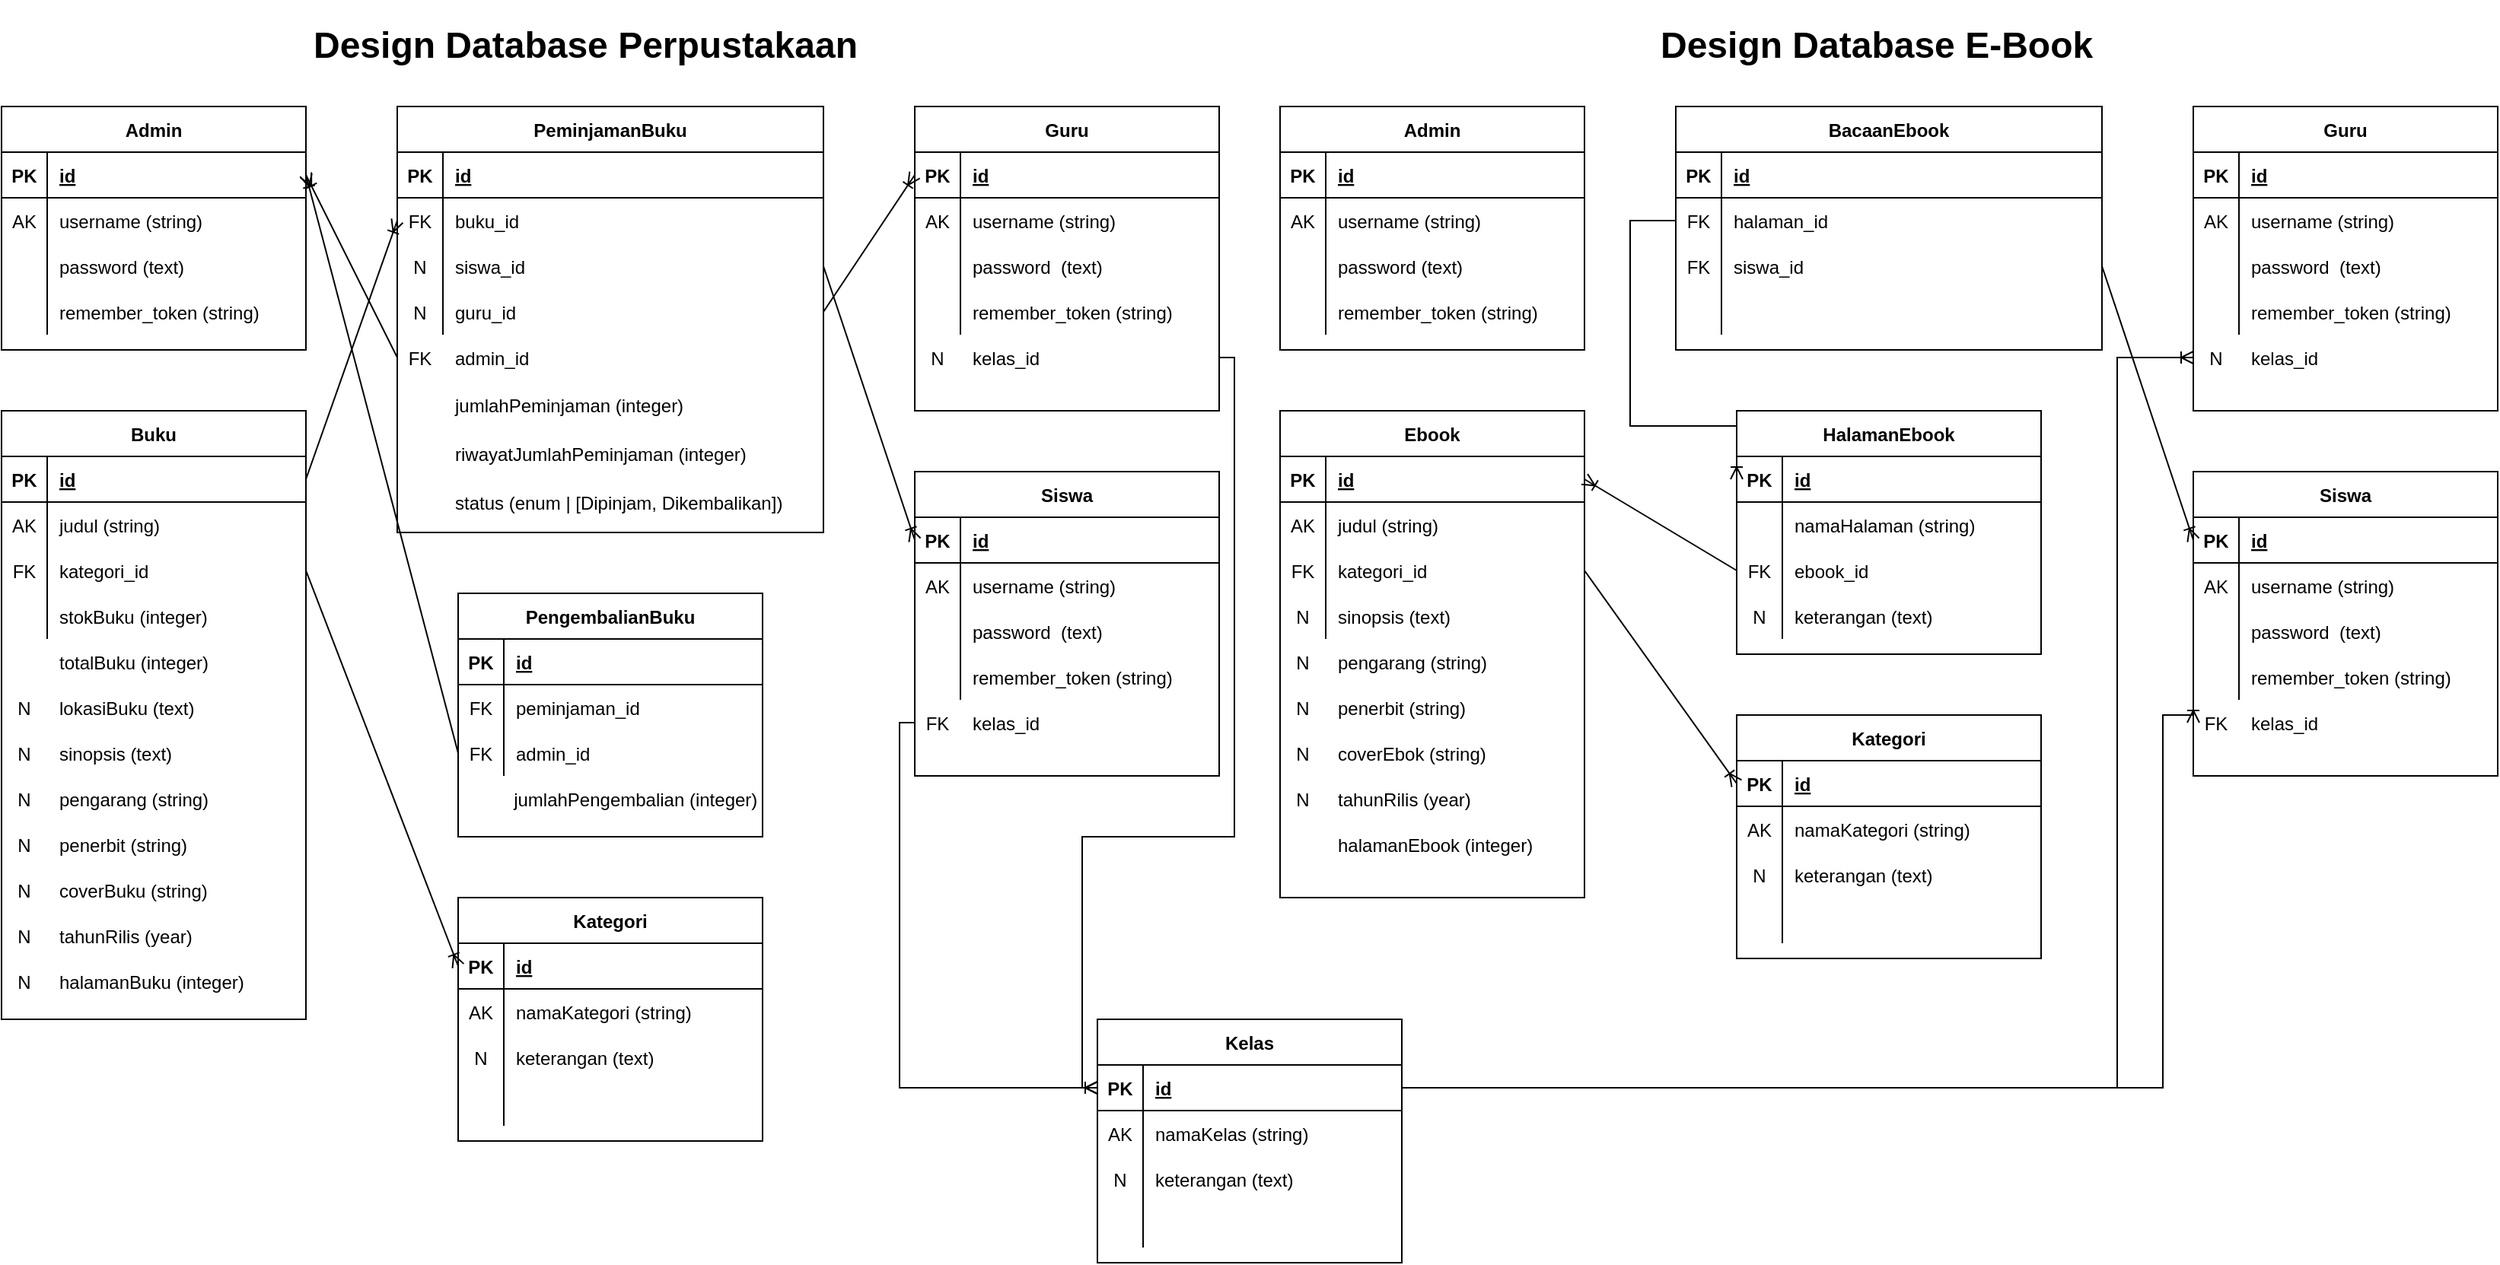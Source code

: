 <mxfile version="17.2.4" type="device"><diagram id="cAWzDEBJxJfLilxjlkbB" name="Page-1"><mxGraphModel dx="849" dy="791" grid="1" gridSize="10" guides="1" tooltips="1" connect="1" arrows="1" fold="1" page="1" pageScale="1" pageWidth="850" pageHeight="1100" math="0" shadow="0"><root><mxCell id="0"/><mxCell id="1" parent="0"/><mxCell id="j4TZYlVMPiMWmIoTu22l-1" value="&lt;h1&gt;Design Database Perpustakaan&lt;/h1&gt;" style="text;html=1;strokeColor=none;fillColor=none;spacing=5;spacingTop=-20;whiteSpace=wrap;overflow=hidden;rounded=0;" parent="1" vertex="1"><mxGeometry x="240" y="20" width="370" height="40" as="geometry"/></mxCell><mxCell id="j4TZYlVMPiMWmIoTu22l-6" value="Admin" style="shape=table;startSize=30;container=1;collapsible=1;childLayout=tableLayout;fixedRows=1;rowLines=0;fontStyle=1;align=center;resizeLast=1;" parent="1" vertex="1"><mxGeometry x="40" y="80" width="200" height="160" as="geometry"><mxRectangle x="40" y="80" width="70" height="30" as="alternateBounds"/></mxGeometry></mxCell><mxCell id="j4TZYlVMPiMWmIoTu22l-7" value="" style="shape=tableRow;horizontal=0;startSize=0;swimlaneHead=0;swimlaneBody=0;fillColor=none;collapsible=0;dropTarget=0;points=[[0,0.5],[1,0.5]];portConstraint=eastwest;top=0;left=0;right=0;bottom=1;" parent="j4TZYlVMPiMWmIoTu22l-6" vertex="1"><mxGeometry y="30" width="200" height="30" as="geometry"/></mxCell><mxCell id="j4TZYlVMPiMWmIoTu22l-8" value="PK" style="shape=partialRectangle;connectable=0;fillColor=none;top=0;left=0;bottom=0;right=0;fontStyle=1;overflow=hidden;" parent="j4TZYlVMPiMWmIoTu22l-7" vertex="1"><mxGeometry width="30" height="30" as="geometry"><mxRectangle width="30" height="30" as="alternateBounds"/></mxGeometry></mxCell><mxCell id="j4TZYlVMPiMWmIoTu22l-9" value="id" style="shape=partialRectangle;connectable=0;fillColor=none;top=0;left=0;bottom=0;right=0;align=left;spacingLeft=6;fontStyle=5;overflow=hidden;" parent="j4TZYlVMPiMWmIoTu22l-7" vertex="1"><mxGeometry x="30" width="170" height="30" as="geometry"><mxRectangle width="170" height="30" as="alternateBounds"/></mxGeometry></mxCell><mxCell id="j4TZYlVMPiMWmIoTu22l-10" value="" style="shape=tableRow;horizontal=0;startSize=0;swimlaneHead=0;swimlaneBody=0;fillColor=none;collapsible=0;dropTarget=0;points=[[0,0.5],[1,0.5]];portConstraint=eastwest;top=0;left=0;right=0;bottom=0;" parent="j4TZYlVMPiMWmIoTu22l-6" vertex="1"><mxGeometry y="60" width="200" height="30" as="geometry"/></mxCell><mxCell id="j4TZYlVMPiMWmIoTu22l-11" value="AK" style="shape=partialRectangle;connectable=0;fillColor=none;top=0;left=0;bottom=0;right=0;editable=1;overflow=hidden;" parent="j4TZYlVMPiMWmIoTu22l-10" vertex="1"><mxGeometry width="30" height="30" as="geometry"><mxRectangle width="30" height="30" as="alternateBounds"/></mxGeometry></mxCell><mxCell id="j4TZYlVMPiMWmIoTu22l-12" value="username (string)" style="shape=partialRectangle;connectable=0;fillColor=none;top=0;left=0;bottom=0;right=0;align=left;spacingLeft=6;overflow=hidden;" parent="j4TZYlVMPiMWmIoTu22l-10" vertex="1"><mxGeometry x="30" width="170" height="30" as="geometry"><mxRectangle width="170" height="30" as="alternateBounds"/></mxGeometry></mxCell><mxCell id="j4TZYlVMPiMWmIoTu22l-13" value="" style="shape=tableRow;horizontal=0;startSize=0;swimlaneHead=0;swimlaneBody=0;fillColor=none;collapsible=0;dropTarget=0;points=[[0,0.5],[1,0.5]];portConstraint=eastwest;top=0;left=0;right=0;bottom=0;" parent="j4TZYlVMPiMWmIoTu22l-6" vertex="1"><mxGeometry y="90" width="200" height="30" as="geometry"/></mxCell><mxCell id="j4TZYlVMPiMWmIoTu22l-14" value="" style="shape=partialRectangle;connectable=0;fillColor=none;top=0;left=0;bottom=0;right=0;editable=1;overflow=hidden;" parent="j4TZYlVMPiMWmIoTu22l-13" vertex="1"><mxGeometry width="30" height="30" as="geometry"><mxRectangle width="30" height="30" as="alternateBounds"/></mxGeometry></mxCell><mxCell id="j4TZYlVMPiMWmIoTu22l-15" value="password (text)" style="shape=partialRectangle;connectable=0;fillColor=none;top=0;left=0;bottom=0;right=0;align=left;spacingLeft=6;overflow=hidden;" parent="j4TZYlVMPiMWmIoTu22l-13" vertex="1"><mxGeometry x="30" width="170" height="30" as="geometry"><mxRectangle width="170" height="30" as="alternateBounds"/></mxGeometry></mxCell><mxCell id="j4TZYlVMPiMWmIoTu22l-16" value="" style="shape=tableRow;horizontal=0;startSize=0;swimlaneHead=0;swimlaneBody=0;fillColor=none;collapsible=0;dropTarget=0;points=[[0,0.5],[1,0.5]];portConstraint=eastwest;top=0;left=0;right=0;bottom=0;" parent="j4TZYlVMPiMWmIoTu22l-6" vertex="1"><mxGeometry y="120" width="200" height="30" as="geometry"/></mxCell><mxCell id="j4TZYlVMPiMWmIoTu22l-17" value="" style="shape=partialRectangle;connectable=0;fillColor=none;top=0;left=0;bottom=0;right=0;editable=1;overflow=hidden;" parent="j4TZYlVMPiMWmIoTu22l-16" vertex="1"><mxGeometry width="30" height="30" as="geometry"><mxRectangle width="30" height="30" as="alternateBounds"/></mxGeometry></mxCell><mxCell id="j4TZYlVMPiMWmIoTu22l-18" value="remember_token (string)" style="shape=partialRectangle;connectable=0;fillColor=none;top=0;left=0;bottom=0;right=0;align=left;spacingLeft=6;overflow=hidden;" parent="j4TZYlVMPiMWmIoTu22l-16" vertex="1"><mxGeometry x="30" width="170" height="30" as="geometry"><mxRectangle width="170" height="30" as="alternateBounds"/></mxGeometry></mxCell><mxCell id="j4TZYlVMPiMWmIoTu22l-47" value="Buku" style="shape=table;startSize=30;container=1;collapsible=1;childLayout=tableLayout;fixedRows=1;rowLines=0;fontStyle=1;align=center;resizeLast=1;" parent="1" vertex="1"><mxGeometry x="40" y="280" width="200" height="400" as="geometry"><mxRectangle x="40" y="80" width="70" height="30" as="alternateBounds"/></mxGeometry></mxCell><mxCell id="j4TZYlVMPiMWmIoTu22l-48" value="" style="shape=tableRow;horizontal=0;startSize=0;swimlaneHead=0;swimlaneBody=0;fillColor=none;collapsible=0;dropTarget=0;points=[[0,0.5],[1,0.5]];portConstraint=eastwest;top=0;left=0;right=0;bottom=1;" parent="j4TZYlVMPiMWmIoTu22l-47" vertex="1"><mxGeometry y="30" width="200" height="30" as="geometry"/></mxCell><mxCell id="j4TZYlVMPiMWmIoTu22l-49" value="PK" style="shape=partialRectangle;connectable=0;fillColor=none;top=0;left=0;bottom=0;right=0;fontStyle=1;overflow=hidden;" parent="j4TZYlVMPiMWmIoTu22l-48" vertex="1"><mxGeometry width="30" height="30" as="geometry"><mxRectangle width="30" height="30" as="alternateBounds"/></mxGeometry></mxCell><mxCell id="j4TZYlVMPiMWmIoTu22l-50" value="id" style="shape=partialRectangle;connectable=0;fillColor=none;top=0;left=0;bottom=0;right=0;align=left;spacingLeft=6;fontStyle=5;overflow=hidden;" parent="j4TZYlVMPiMWmIoTu22l-48" vertex="1"><mxGeometry x="30" width="170" height="30" as="geometry"><mxRectangle width="170" height="30" as="alternateBounds"/></mxGeometry></mxCell><mxCell id="j4TZYlVMPiMWmIoTu22l-51" value="" style="shape=tableRow;horizontal=0;startSize=0;swimlaneHead=0;swimlaneBody=0;fillColor=none;collapsible=0;dropTarget=0;points=[[0,0.5],[1,0.5]];portConstraint=eastwest;top=0;left=0;right=0;bottom=0;" parent="j4TZYlVMPiMWmIoTu22l-47" vertex="1"><mxGeometry y="60" width="200" height="30" as="geometry"/></mxCell><mxCell id="j4TZYlVMPiMWmIoTu22l-52" value="AK" style="shape=partialRectangle;connectable=0;fillColor=none;top=0;left=0;bottom=0;right=0;editable=1;overflow=hidden;" parent="j4TZYlVMPiMWmIoTu22l-51" vertex="1"><mxGeometry width="30" height="30" as="geometry"><mxRectangle width="30" height="30" as="alternateBounds"/></mxGeometry></mxCell><mxCell id="j4TZYlVMPiMWmIoTu22l-53" value="judul (string)" style="shape=partialRectangle;connectable=0;fillColor=none;top=0;left=0;bottom=0;right=0;align=left;spacingLeft=6;overflow=hidden;" parent="j4TZYlVMPiMWmIoTu22l-51" vertex="1"><mxGeometry x="30" width="170" height="30" as="geometry"><mxRectangle width="170" height="30" as="alternateBounds"/></mxGeometry></mxCell><mxCell id="j4TZYlVMPiMWmIoTu22l-54" value="" style="shape=tableRow;horizontal=0;startSize=0;swimlaneHead=0;swimlaneBody=0;fillColor=none;collapsible=0;dropTarget=0;points=[[0,0.5],[1,0.5]];portConstraint=eastwest;top=0;left=0;right=0;bottom=0;" parent="j4TZYlVMPiMWmIoTu22l-47" vertex="1"><mxGeometry y="90" width="200" height="30" as="geometry"/></mxCell><mxCell id="j4TZYlVMPiMWmIoTu22l-55" value="FK" style="shape=partialRectangle;connectable=0;fillColor=none;top=0;left=0;bottom=0;right=0;editable=1;overflow=hidden;" parent="j4TZYlVMPiMWmIoTu22l-54" vertex="1"><mxGeometry width="30" height="30" as="geometry"><mxRectangle width="30" height="30" as="alternateBounds"/></mxGeometry></mxCell><mxCell id="j4TZYlVMPiMWmIoTu22l-56" value="kategori_id" style="shape=partialRectangle;connectable=0;fillColor=none;top=0;left=0;bottom=0;right=0;align=left;spacingLeft=6;overflow=hidden;" parent="j4TZYlVMPiMWmIoTu22l-54" vertex="1"><mxGeometry x="30" width="170" height="30" as="geometry"><mxRectangle width="170" height="30" as="alternateBounds"/></mxGeometry></mxCell><mxCell id="j4TZYlVMPiMWmIoTu22l-57" value="" style="shape=tableRow;horizontal=0;startSize=0;swimlaneHead=0;swimlaneBody=0;fillColor=none;collapsible=0;dropTarget=0;points=[[0,0.5],[1,0.5]];portConstraint=eastwest;top=0;left=0;right=0;bottom=0;" parent="j4TZYlVMPiMWmIoTu22l-47" vertex="1"><mxGeometry y="120" width="200" height="30" as="geometry"/></mxCell><mxCell id="j4TZYlVMPiMWmIoTu22l-58" value="" style="shape=partialRectangle;connectable=0;fillColor=none;top=0;left=0;bottom=0;right=0;editable=1;overflow=hidden;" parent="j4TZYlVMPiMWmIoTu22l-57" vertex="1"><mxGeometry width="30" height="30" as="geometry"><mxRectangle width="30" height="30" as="alternateBounds"/></mxGeometry></mxCell><mxCell id="j4TZYlVMPiMWmIoTu22l-59" value="" style="shape=partialRectangle;connectable=0;fillColor=none;top=0;left=0;bottom=0;right=0;align=left;spacingLeft=6;overflow=hidden;" parent="j4TZYlVMPiMWmIoTu22l-57" vertex="1"><mxGeometry x="30" width="170" height="30" as="geometry"><mxRectangle width="170" height="30" as="alternateBounds"/></mxGeometry></mxCell><mxCell id="j4TZYlVMPiMWmIoTu22l-60" value="Siswa" style="shape=table;startSize=30;container=1;collapsible=1;childLayout=tableLayout;fixedRows=1;rowLines=0;fontStyle=1;align=center;resizeLast=1;" parent="1" vertex="1"><mxGeometry x="640" y="320" width="200" height="200" as="geometry"><mxRectangle x="40" y="80" width="70" height="30" as="alternateBounds"/></mxGeometry></mxCell><mxCell id="j4TZYlVMPiMWmIoTu22l-61" value="" style="shape=tableRow;horizontal=0;startSize=0;swimlaneHead=0;swimlaneBody=0;fillColor=none;collapsible=0;dropTarget=0;points=[[0,0.5],[1,0.5]];portConstraint=eastwest;top=0;left=0;right=0;bottom=1;" parent="j4TZYlVMPiMWmIoTu22l-60" vertex="1"><mxGeometry y="30" width="200" height="30" as="geometry"/></mxCell><mxCell id="j4TZYlVMPiMWmIoTu22l-62" value="PK" style="shape=partialRectangle;connectable=0;fillColor=none;top=0;left=0;bottom=0;right=0;fontStyle=1;overflow=hidden;" parent="j4TZYlVMPiMWmIoTu22l-61" vertex="1"><mxGeometry width="30" height="30" as="geometry"><mxRectangle width="30" height="30" as="alternateBounds"/></mxGeometry></mxCell><mxCell id="j4TZYlVMPiMWmIoTu22l-63" value="id" style="shape=partialRectangle;connectable=0;fillColor=none;top=0;left=0;bottom=0;right=0;align=left;spacingLeft=6;fontStyle=5;overflow=hidden;" parent="j4TZYlVMPiMWmIoTu22l-61" vertex="1"><mxGeometry x="30" width="170" height="30" as="geometry"><mxRectangle width="170" height="30" as="alternateBounds"/></mxGeometry></mxCell><mxCell id="j4TZYlVMPiMWmIoTu22l-64" value="" style="shape=tableRow;horizontal=0;startSize=0;swimlaneHead=0;swimlaneBody=0;fillColor=none;collapsible=0;dropTarget=0;points=[[0,0.5],[1,0.5]];portConstraint=eastwest;top=0;left=0;right=0;bottom=0;" parent="j4TZYlVMPiMWmIoTu22l-60" vertex="1"><mxGeometry y="60" width="200" height="30" as="geometry"/></mxCell><mxCell id="j4TZYlVMPiMWmIoTu22l-65" value="AK" style="shape=partialRectangle;connectable=0;fillColor=none;top=0;left=0;bottom=0;right=0;editable=1;overflow=hidden;" parent="j4TZYlVMPiMWmIoTu22l-64" vertex="1"><mxGeometry width="30" height="30" as="geometry"><mxRectangle width="30" height="30" as="alternateBounds"/></mxGeometry></mxCell><mxCell id="j4TZYlVMPiMWmIoTu22l-66" value="username (string)" style="shape=partialRectangle;connectable=0;fillColor=none;top=0;left=0;bottom=0;right=0;align=left;spacingLeft=6;overflow=hidden;" parent="j4TZYlVMPiMWmIoTu22l-64" vertex="1"><mxGeometry x="30" width="170" height="30" as="geometry"><mxRectangle width="170" height="30" as="alternateBounds"/></mxGeometry></mxCell><mxCell id="j4TZYlVMPiMWmIoTu22l-67" value="" style="shape=tableRow;horizontal=0;startSize=0;swimlaneHead=0;swimlaneBody=0;fillColor=none;collapsible=0;dropTarget=0;points=[[0,0.5],[1,0.5]];portConstraint=eastwest;top=0;left=0;right=0;bottom=0;" parent="j4TZYlVMPiMWmIoTu22l-60" vertex="1"><mxGeometry y="90" width="200" height="30" as="geometry"/></mxCell><mxCell id="j4TZYlVMPiMWmIoTu22l-68" value="" style="shape=partialRectangle;connectable=0;fillColor=none;top=0;left=0;bottom=0;right=0;editable=1;overflow=hidden;" parent="j4TZYlVMPiMWmIoTu22l-67" vertex="1"><mxGeometry width="30" height="30" as="geometry"><mxRectangle width="30" height="30" as="alternateBounds"/></mxGeometry></mxCell><mxCell id="j4TZYlVMPiMWmIoTu22l-69" value="password  (text)" style="shape=partialRectangle;connectable=0;fillColor=none;top=0;left=0;bottom=0;right=0;align=left;spacingLeft=6;overflow=hidden;" parent="j4TZYlVMPiMWmIoTu22l-67" vertex="1"><mxGeometry x="30" width="170" height="30" as="geometry"><mxRectangle width="170" height="30" as="alternateBounds"/></mxGeometry></mxCell><mxCell id="j4TZYlVMPiMWmIoTu22l-70" value="" style="shape=tableRow;horizontal=0;startSize=0;swimlaneHead=0;swimlaneBody=0;fillColor=none;collapsible=0;dropTarget=0;points=[[0,0.5],[1,0.5]];portConstraint=eastwest;top=0;left=0;right=0;bottom=0;" parent="j4TZYlVMPiMWmIoTu22l-60" vertex="1"><mxGeometry y="120" width="200" height="30" as="geometry"/></mxCell><mxCell id="j4TZYlVMPiMWmIoTu22l-71" value="" style="shape=partialRectangle;connectable=0;fillColor=none;top=0;left=0;bottom=0;right=0;editable=1;overflow=hidden;" parent="j4TZYlVMPiMWmIoTu22l-70" vertex="1"><mxGeometry width="30" height="30" as="geometry"><mxRectangle width="30" height="30" as="alternateBounds"/></mxGeometry></mxCell><mxCell id="j4TZYlVMPiMWmIoTu22l-72" value="remember_token (string)" style="shape=partialRectangle;connectable=0;fillColor=none;top=0;left=0;bottom=0;right=0;align=left;spacingLeft=6;overflow=hidden;" parent="j4TZYlVMPiMWmIoTu22l-70" vertex="1"><mxGeometry x="30" width="170" height="30" as="geometry"><mxRectangle width="170" height="30" as="alternateBounds"/></mxGeometry></mxCell><mxCell id="j4TZYlVMPiMWmIoTu22l-73" value="Guru" style="shape=table;startSize=30;container=1;collapsible=1;childLayout=tableLayout;fixedRows=1;rowLines=0;fontStyle=1;align=center;resizeLast=1;" parent="1" vertex="1"><mxGeometry x="640" y="80" width="200" height="200" as="geometry"><mxRectangle x="40" y="80" width="70" height="30" as="alternateBounds"/></mxGeometry></mxCell><mxCell id="j4TZYlVMPiMWmIoTu22l-74" value="" style="shape=tableRow;horizontal=0;startSize=0;swimlaneHead=0;swimlaneBody=0;fillColor=none;collapsible=0;dropTarget=0;points=[[0,0.5],[1,0.5]];portConstraint=eastwest;top=0;left=0;right=0;bottom=1;" parent="j4TZYlVMPiMWmIoTu22l-73" vertex="1"><mxGeometry y="30" width="200" height="30" as="geometry"/></mxCell><mxCell id="j4TZYlVMPiMWmIoTu22l-75" value="PK" style="shape=partialRectangle;connectable=0;fillColor=none;top=0;left=0;bottom=0;right=0;fontStyle=1;overflow=hidden;" parent="j4TZYlVMPiMWmIoTu22l-74" vertex="1"><mxGeometry width="30" height="30" as="geometry"><mxRectangle width="30" height="30" as="alternateBounds"/></mxGeometry></mxCell><mxCell id="j4TZYlVMPiMWmIoTu22l-76" value="id" style="shape=partialRectangle;connectable=0;fillColor=none;top=0;left=0;bottom=0;right=0;align=left;spacingLeft=6;fontStyle=5;overflow=hidden;" parent="j4TZYlVMPiMWmIoTu22l-74" vertex="1"><mxGeometry x="30" width="170" height="30" as="geometry"><mxRectangle width="170" height="30" as="alternateBounds"/></mxGeometry></mxCell><mxCell id="j4TZYlVMPiMWmIoTu22l-77" value="" style="shape=tableRow;horizontal=0;startSize=0;swimlaneHead=0;swimlaneBody=0;fillColor=none;collapsible=0;dropTarget=0;points=[[0,0.5],[1,0.5]];portConstraint=eastwest;top=0;left=0;right=0;bottom=0;" parent="j4TZYlVMPiMWmIoTu22l-73" vertex="1"><mxGeometry y="60" width="200" height="30" as="geometry"/></mxCell><mxCell id="j4TZYlVMPiMWmIoTu22l-78" value="AK" style="shape=partialRectangle;connectable=0;fillColor=none;top=0;left=0;bottom=0;right=0;editable=1;overflow=hidden;" parent="j4TZYlVMPiMWmIoTu22l-77" vertex="1"><mxGeometry width="30" height="30" as="geometry"><mxRectangle width="30" height="30" as="alternateBounds"/></mxGeometry></mxCell><mxCell id="j4TZYlVMPiMWmIoTu22l-79" value="username (string)" style="shape=partialRectangle;connectable=0;fillColor=none;top=0;left=0;bottom=0;right=0;align=left;spacingLeft=6;overflow=hidden;" parent="j4TZYlVMPiMWmIoTu22l-77" vertex="1"><mxGeometry x="30" width="170" height="30" as="geometry"><mxRectangle width="170" height="30" as="alternateBounds"/></mxGeometry></mxCell><mxCell id="j4TZYlVMPiMWmIoTu22l-80" value="" style="shape=tableRow;horizontal=0;startSize=0;swimlaneHead=0;swimlaneBody=0;fillColor=none;collapsible=0;dropTarget=0;points=[[0,0.5],[1,0.5]];portConstraint=eastwest;top=0;left=0;right=0;bottom=0;" parent="j4TZYlVMPiMWmIoTu22l-73" vertex="1"><mxGeometry y="90" width="200" height="30" as="geometry"/></mxCell><mxCell id="j4TZYlVMPiMWmIoTu22l-81" value="" style="shape=partialRectangle;connectable=0;fillColor=none;top=0;left=0;bottom=0;right=0;editable=1;overflow=hidden;" parent="j4TZYlVMPiMWmIoTu22l-80" vertex="1"><mxGeometry width="30" height="30" as="geometry"><mxRectangle width="30" height="30" as="alternateBounds"/></mxGeometry></mxCell><mxCell id="j4TZYlVMPiMWmIoTu22l-82" value="password  (text)" style="shape=partialRectangle;connectable=0;fillColor=none;top=0;left=0;bottom=0;right=0;align=left;spacingLeft=6;overflow=hidden;" parent="j4TZYlVMPiMWmIoTu22l-80" vertex="1"><mxGeometry x="30" width="170" height="30" as="geometry"><mxRectangle width="170" height="30" as="alternateBounds"/></mxGeometry></mxCell><mxCell id="j4TZYlVMPiMWmIoTu22l-83" value="" style="shape=tableRow;horizontal=0;startSize=0;swimlaneHead=0;swimlaneBody=0;fillColor=none;collapsible=0;dropTarget=0;points=[[0,0.5],[1,0.5]];portConstraint=eastwest;top=0;left=0;right=0;bottom=0;" parent="j4TZYlVMPiMWmIoTu22l-73" vertex="1"><mxGeometry y="120" width="200" height="30" as="geometry"/></mxCell><mxCell id="j4TZYlVMPiMWmIoTu22l-84" value="" style="shape=partialRectangle;connectable=0;fillColor=none;top=0;left=0;bottom=0;right=0;editable=1;overflow=hidden;" parent="j4TZYlVMPiMWmIoTu22l-83" vertex="1"><mxGeometry width="30" height="30" as="geometry"><mxRectangle width="30" height="30" as="alternateBounds"/></mxGeometry></mxCell><mxCell id="j4TZYlVMPiMWmIoTu22l-85" value="remember_token (string)" style="shape=partialRectangle;connectable=0;fillColor=none;top=0;left=0;bottom=0;right=0;align=left;spacingLeft=6;overflow=hidden;" parent="j4TZYlVMPiMWmIoTu22l-83" vertex="1"><mxGeometry x="30" width="170" height="30" as="geometry"><mxRectangle width="170" height="30" as="alternateBounds"/></mxGeometry></mxCell><mxCell id="j4TZYlVMPiMWmIoTu22l-113" value="" style="group" parent="1" vertex="1" connectable="0"><mxGeometry x="340" y="400" width="200" height="190" as="geometry"/></mxCell><mxCell id="j4TZYlVMPiMWmIoTu22l-99" value="PengembalianBuku" style="shape=table;startSize=30;container=1;collapsible=1;childLayout=tableLayout;fixedRows=1;rowLines=0;fontStyle=1;align=center;resizeLast=1;" parent="j4TZYlVMPiMWmIoTu22l-113" vertex="1"><mxGeometry width="200" height="160" as="geometry"><mxRectangle x="40" y="80" width="70" height="30" as="alternateBounds"/></mxGeometry></mxCell><mxCell id="j4TZYlVMPiMWmIoTu22l-100" value="" style="shape=tableRow;horizontal=0;startSize=0;swimlaneHead=0;swimlaneBody=0;fillColor=none;collapsible=0;dropTarget=0;points=[[0,0.5],[1,0.5]];portConstraint=eastwest;top=0;left=0;right=0;bottom=1;" parent="j4TZYlVMPiMWmIoTu22l-99" vertex="1"><mxGeometry y="30" width="200" height="30" as="geometry"/></mxCell><mxCell id="j4TZYlVMPiMWmIoTu22l-101" value="PK" style="shape=partialRectangle;connectable=0;fillColor=none;top=0;left=0;bottom=0;right=0;fontStyle=1;overflow=hidden;" parent="j4TZYlVMPiMWmIoTu22l-100" vertex="1"><mxGeometry width="30" height="30" as="geometry"><mxRectangle width="30" height="30" as="alternateBounds"/></mxGeometry></mxCell><mxCell id="j4TZYlVMPiMWmIoTu22l-102" value="id" style="shape=partialRectangle;connectable=0;fillColor=none;top=0;left=0;bottom=0;right=0;align=left;spacingLeft=6;fontStyle=5;overflow=hidden;" parent="j4TZYlVMPiMWmIoTu22l-100" vertex="1"><mxGeometry x="30" width="170" height="30" as="geometry"><mxRectangle width="170" height="30" as="alternateBounds"/></mxGeometry></mxCell><mxCell id="j4TZYlVMPiMWmIoTu22l-103" value="" style="shape=tableRow;horizontal=0;startSize=0;swimlaneHead=0;swimlaneBody=0;fillColor=none;collapsible=0;dropTarget=0;points=[[0,0.5],[1,0.5]];portConstraint=eastwest;top=0;left=0;right=0;bottom=0;" parent="j4TZYlVMPiMWmIoTu22l-99" vertex="1"><mxGeometry y="60" width="200" height="30" as="geometry"/></mxCell><mxCell id="j4TZYlVMPiMWmIoTu22l-104" value="FK" style="shape=partialRectangle;connectable=0;fillColor=none;top=0;left=0;bottom=0;right=0;editable=1;overflow=hidden;" parent="j4TZYlVMPiMWmIoTu22l-103" vertex="1"><mxGeometry width="30" height="30" as="geometry"><mxRectangle width="30" height="30" as="alternateBounds"/></mxGeometry></mxCell><mxCell id="j4TZYlVMPiMWmIoTu22l-105" value="peminjaman_id" style="shape=partialRectangle;connectable=0;fillColor=none;top=0;left=0;bottom=0;right=0;align=left;spacingLeft=6;overflow=hidden;" parent="j4TZYlVMPiMWmIoTu22l-103" vertex="1"><mxGeometry x="30" width="170" height="30" as="geometry"><mxRectangle width="170" height="30" as="alternateBounds"/></mxGeometry></mxCell><mxCell id="j4TZYlVMPiMWmIoTu22l-106" value="" style="shape=tableRow;horizontal=0;startSize=0;swimlaneHead=0;swimlaneBody=0;fillColor=none;collapsible=0;dropTarget=0;points=[[0,0.5],[1,0.5]];portConstraint=eastwest;top=0;left=0;right=0;bottom=0;" parent="j4TZYlVMPiMWmIoTu22l-99" vertex="1"><mxGeometry y="90" width="200" height="30" as="geometry"/></mxCell><mxCell id="j4TZYlVMPiMWmIoTu22l-107" value="FK" style="shape=partialRectangle;connectable=0;fillColor=none;top=0;left=0;bottom=0;right=0;editable=1;overflow=hidden;" parent="j4TZYlVMPiMWmIoTu22l-106" vertex="1"><mxGeometry width="30" height="30" as="geometry"><mxRectangle width="30" height="30" as="alternateBounds"/></mxGeometry></mxCell><mxCell id="j4TZYlVMPiMWmIoTu22l-108" value="admin_id" style="shape=partialRectangle;connectable=0;fillColor=none;top=0;left=0;bottom=0;right=0;align=left;spacingLeft=6;overflow=hidden;" parent="j4TZYlVMPiMWmIoTu22l-106" vertex="1"><mxGeometry x="30" width="170" height="30" as="geometry"><mxRectangle width="170" height="30" as="alternateBounds"/></mxGeometry></mxCell><mxCell id="j4TZYlVMPiMWmIoTu22l-112" value="jumlahPengembalian (integer)" style="shape=partialRectangle;connectable=0;fillColor=none;top=0;left=0;bottom=0;right=0;align=left;spacingLeft=6;overflow=hidden;" parent="j4TZYlVMPiMWmIoTu22l-113" vertex="1"><mxGeometry x="28.571" y="120" width="171.429" height="30.0" as="geometry"><mxRectangle width="150" height="30" as="alternateBounds"/></mxGeometry></mxCell><mxCell id="j4TZYlVMPiMWmIoTu22l-120" value="" style="group" parent="1" vertex="1" connectable="0"><mxGeometry x="300" y="80" width="280" height="320" as="geometry"/></mxCell><mxCell id="j4TZYlVMPiMWmIoTu22l-121" value="" style="group" parent="j4TZYlVMPiMWmIoTu22l-120" vertex="1" connectable="0"><mxGeometry width="280" height="320" as="geometry"/></mxCell><mxCell id="j4TZYlVMPiMWmIoTu22l-86" value="PeminjamanBuku" style="shape=table;startSize=30;container=1;collapsible=1;childLayout=tableLayout;fixedRows=1;rowLines=0;fontStyle=1;align=center;resizeLast=1;" parent="j4TZYlVMPiMWmIoTu22l-121" vertex="1"><mxGeometry width="280" height="280" as="geometry"><mxRectangle x="40" y="80" width="70" height="30" as="alternateBounds"/></mxGeometry></mxCell><mxCell id="j4TZYlVMPiMWmIoTu22l-87" value="" style="shape=tableRow;horizontal=0;startSize=0;swimlaneHead=0;swimlaneBody=0;fillColor=none;collapsible=0;dropTarget=0;points=[[0,0.5],[1,0.5]];portConstraint=eastwest;top=0;left=0;right=0;bottom=1;" parent="j4TZYlVMPiMWmIoTu22l-86" vertex="1"><mxGeometry y="30" width="280" height="30" as="geometry"/></mxCell><mxCell id="j4TZYlVMPiMWmIoTu22l-88" value="PK" style="shape=partialRectangle;connectable=0;fillColor=none;top=0;left=0;bottom=0;right=0;fontStyle=1;overflow=hidden;" parent="j4TZYlVMPiMWmIoTu22l-87" vertex="1"><mxGeometry width="30" height="30" as="geometry"><mxRectangle width="30" height="30" as="alternateBounds"/></mxGeometry></mxCell><mxCell id="j4TZYlVMPiMWmIoTu22l-89" value="id" style="shape=partialRectangle;connectable=0;fillColor=none;top=0;left=0;bottom=0;right=0;align=left;spacingLeft=6;fontStyle=5;overflow=hidden;" parent="j4TZYlVMPiMWmIoTu22l-87" vertex="1"><mxGeometry x="30" width="250" height="30" as="geometry"><mxRectangle width="250" height="30" as="alternateBounds"/></mxGeometry></mxCell><mxCell id="j4TZYlVMPiMWmIoTu22l-90" value="" style="shape=tableRow;horizontal=0;startSize=0;swimlaneHead=0;swimlaneBody=0;fillColor=none;collapsible=0;dropTarget=0;points=[[0,0.5],[1,0.5]];portConstraint=eastwest;top=0;left=0;right=0;bottom=0;" parent="j4TZYlVMPiMWmIoTu22l-86" vertex="1"><mxGeometry y="60" width="280" height="30" as="geometry"/></mxCell><mxCell id="j4TZYlVMPiMWmIoTu22l-91" value="FK" style="shape=partialRectangle;connectable=0;fillColor=none;top=0;left=0;bottom=0;right=0;editable=1;overflow=hidden;" parent="j4TZYlVMPiMWmIoTu22l-90" vertex="1"><mxGeometry width="30" height="30" as="geometry"><mxRectangle width="30" height="30" as="alternateBounds"/></mxGeometry></mxCell><mxCell id="j4TZYlVMPiMWmIoTu22l-92" value="buku_id" style="shape=partialRectangle;connectable=0;fillColor=none;top=0;left=0;bottom=0;right=0;align=left;spacingLeft=6;overflow=hidden;" parent="j4TZYlVMPiMWmIoTu22l-90" vertex="1"><mxGeometry x="30" width="250" height="30" as="geometry"><mxRectangle width="250" height="30" as="alternateBounds"/></mxGeometry></mxCell><mxCell id="j4TZYlVMPiMWmIoTu22l-93" value="" style="shape=tableRow;horizontal=0;startSize=0;swimlaneHead=0;swimlaneBody=0;fillColor=none;collapsible=0;dropTarget=0;points=[[0,0.5],[1,0.5]];portConstraint=eastwest;top=0;left=0;right=0;bottom=0;" parent="j4TZYlVMPiMWmIoTu22l-86" vertex="1"><mxGeometry y="90" width="280" height="30" as="geometry"/></mxCell><mxCell id="j4TZYlVMPiMWmIoTu22l-94" value="N" style="shape=partialRectangle;connectable=0;fillColor=none;top=0;left=0;bottom=0;right=0;editable=1;overflow=hidden;" parent="j4TZYlVMPiMWmIoTu22l-93" vertex="1"><mxGeometry width="30" height="30" as="geometry"><mxRectangle width="30" height="30" as="alternateBounds"/></mxGeometry></mxCell><mxCell id="j4TZYlVMPiMWmIoTu22l-95" value="siswa_id" style="shape=partialRectangle;connectable=0;fillColor=none;top=0;left=0;bottom=0;right=0;align=left;spacingLeft=6;overflow=hidden;" parent="j4TZYlVMPiMWmIoTu22l-93" vertex="1"><mxGeometry x="30" width="250" height="30" as="geometry"><mxRectangle width="250" height="30" as="alternateBounds"/></mxGeometry></mxCell><mxCell id="j4TZYlVMPiMWmIoTu22l-96" value="" style="shape=tableRow;horizontal=0;startSize=0;swimlaneHead=0;swimlaneBody=0;fillColor=none;collapsible=0;dropTarget=0;points=[[0,0.5],[1,0.5]];portConstraint=eastwest;top=0;left=0;right=0;bottom=0;" parent="j4TZYlVMPiMWmIoTu22l-86" vertex="1"><mxGeometry y="120" width="280" height="30" as="geometry"/></mxCell><mxCell id="j4TZYlVMPiMWmIoTu22l-97" value="N" style="shape=partialRectangle;connectable=0;fillColor=none;top=0;left=0;bottom=0;right=0;editable=1;overflow=hidden;" parent="j4TZYlVMPiMWmIoTu22l-96" vertex="1"><mxGeometry width="30" height="30" as="geometry"><mxRectangle width="30" height="30" as="alternateBounds"/></mxGeometry></mxCell><mxCell id="j4TZYlVMPiMWmIoTu22l-98" value="guru_id" style="shape=partialRectangle;connectable=0;fillColor=none;top=0;left=0;bottom=0;right=0;align=left;spacingLeft=6;overflow=hidden;" parent="j4TZYlVMPiMWmIoTu22l-96" vertex="1"><mxGeometry x="30" width="250" height="30" as="geometry"><mxRectangle width="250" height="30" as="alternateBounds"/></mxGeometry></mxCell><mxCell id="j4TZYlVMPiMWmIoTu22l-117" value="jumlahPeminjaman (integer)" style="shape=partialRectangle;connectable=0;fillColor=none;top=0;left=0;bottom=0;right=0;align=left;spacingLeft=6;overflow=hidden;" parent="j4TZYlVMPiMWmIoTu22l-121" vertex="1"><mxGeometry x="29.997" y="180" width="233.333" height="32" as="geometry"><mxRectangle width="150" height="30" as="alternateBounds"/></mxGeometry></mxCell><mxCell id="j4TZYlVMPiMWmIoTu22l-118" value="riwayatJumlahPeminjaman (integer)" style="shape=partialRectangle;connectable=0;fillColor=none;top=0;left=0;bottom=0;right=0;align=left;spacingLeft=6;overflow=hidden;" parent="j4TZYlVMPiMWmIoTu22l-121" vertex="1"><mxGeometry x="29.997" y="212" width="233.333" height="32" as="geometry"><mxRectangle width="150" height="30" as="alternateBounds"/></mxGeometry></mxCell><mxCell id="j4TZYlVMPiMWmIoTu22l-119" value="status (enum | [Dipinjam, Dikembalikan])" style="shape=partialRectangle;connectable=0;fillColor=none;top=0;left=0;bottom=0;right=0;align=left;spacingLeft=6;overflow=hidden;" parent="j4TZYlVMPiMWmIoTu22l-121" vertex="1"><mxGeometry x="29.997" y="244" width="233.333" height="32" as="geometry"><mxRectangle width="150" height="30" as="alternateBounds"/></mxGeometry></mxCell><mxCell id="j4TZYlVMPiMWmIoTu22l-173" value="" style="shape=tableRow;horizontal=0;startSize=0;swimlaneHead=0;swimlaneBody=0;fillColor=none;collapsible=0;dropTarget=0;points=[[0,0.5],[1,0.5]];portConstraint=eastwest;top=0;left=0;right=0;bottom=0;" parent="j4TZYlVMPiMWmIoTu22l-121" vertex="1"><mxGeometry y="150" width="280.0" height="30" as="geometry"/></mxCell><mxCell id="j4TZYlVMPiMWmIoTu22l-174" value="FK" style="shape=partialRectangle;connectable=0;fillColor=none;top=0;left=0;bottom=0;right=0;editable=1;overflow=hidden;" parent="j4TZYlVMPiMWmIoTu22l-173" vertex="1"><mxGeometry width="30" height="30" as="geometry"><mxRectangle width="30" height="30" as="alternateBounds"/></mxGeometry></mxCell><mxCell id="j4TZYlVMPiMWmIoTu22l-175" value="admin_id" style="shape=partialRectangle;connectable=0;fillColor=none;top=0;left=0;bottom=0;right=0;align=left;spacingLeft=6;overflow=hidden;" parent="j4TZYlVMPiMWmIoTu22l-173" vertex="1"><mxGeometry x="30" width="250.0" height="30" as="geometry"><mxRectangle width="250.0" height="30" as="alternateBounds"/></mxGeometry></mxCell><mxCell id="j4TZYlVMPiMWmIoTu22l-122" value="Kategori" style="shape=table;startSize=30;container=1;collapsible=1;childLayout=tableLayout;fixedRows=1;rowLines=0;fontStyle=1;align=center;resizeLast=1;" parent="1" vertex="1"><mxGeometry x="340" y="600" width="200" height="160" as="geometry"><mxRectangle x="40" y="80" width="70" height="30" as="alternateBounds"/></mxGeometry></mxCell><mxCell id="j4TZYlVMPiMWmIoTu22l-123" value="" style="shape=tableRow;horizontal=0;startSize=0;swimlaneHead=0;swimlaneBody=0;fillColor=none;collapsible=0;dropTarget=0;points=[[0,0.5],[1,0.5]];portConstraint=eastwest;top=0;left=0;right=0;bottom=1;" parent="j4TZYlVMPiMWmIoTu22l-122" vertex="1"><mxGeometry y="30" width="200" height="30" as="geometry"/></mxCell><mxCell id="j4TZYlVMPiMWmIoTu22l-124" value="PK" style="shape=partialRectangle;connectable=0;fillColor=none;top=0;left=0;bottom=0;right=0;fontStyle=1;overflow=hidden;" parent="j4TZYlVMPiMWmIoTu22l-123" vertex="1"><mxGeometry width="30" height="30" as="geometry"><mxRectangle width="30" height="30" as="alternateBounds"/></mxGeometry></mxCell><mxCell id="j4TZYlVMPiMWmIoTu22l-125" value="id" style="shape=partialRectangle;connectable=0;fillColor=none;top=0;left=0;bottom=0;right=0;align=left;spacingLeft=6;fontStyle=5;overflow=hidden;" parent="j4TZYlVMPiMWmIoTu22l-123" vertex="1"><mxGeometry x="30" width="170" height="30" as="geometry"><mxRectangle width="170" height="30" as="alternateBounds"/></mxGeometry></mxCell><mxCell id="j4TZYlVMPiMWmIoTu22l-126" value="" style="shape=tableRow;horizontal=0;startSize=0;swimlaneHead=0;swimlaneBody=0;fillColor=none;collapsible=0;dropTarget=0;points=[[0,0.5],[1,0.5]];portConstraint=eastwest;top=0;left=0;right=0;bottom=0;" parent="j4TZYlVMPiMWmIoTu22l-122" vertex="1"><mxGeometry y="60" width="200" height="30" as="geometry"/></mxCell><mxCell id="j4TZYlVMPiMWmIoTu22l-127" value="AK" style="shape=partialRectangle;connectable=0;fillColor=none;top=0;left=0;bottom=0;right=0;editable=1;overflow=hidden;" parent="j4TZYlVMPiMWmIoTu22l-126" vertex="1"><mxGeometry width="30" height="30" as="geometry"><mxRectangle width="30" height="30" as="alternateBounds"/></mxGeometry></mxCell><mxCell id="j4TZYlVMPiMWmIoTu22l-128" value="namaKategori (string)" style="shape=partialRectangle;connectable=0;fillColor=none;top=0;left=0;bottom=0;right=0;align=left;spacingLeft=6;overflow=hidden;" parent="j4TZYlVMPiMWmIoTu22l-126" vertex="1"><mxGeometry x="30" width="170" height="30" as="geometry"><mxRectangle width="170" height="30" as="alternateBounds"/></mxGeometry></mxCell><mxCell id="j4TZYlVMPiMWmIoTu22l-129" value="" style="shape=tableRow;horizontal=0;startSize=0;swimlaneHead=0;swimlaneBody=0;fillColor=none;collapsible=0;dropTarget=0;points=[[0,0.5],[1,0.5]];portConstraint=eastwest;top=0;left=0;right=0;bottom=0;" parent="j4TZYlVMPiMWmIoTu22l-122" vertex="1"><mxGeometry y="90" width="200" height="30" as="geometry"/></mxCell><mxCell id="j4TZYlVMPiMWmIoTu22l-130" value="N" style="shape=partialRectangle;connectable=0;fillColor=none;top=0;left=0;bottom=0;right=0;editable=1;overflow=hidden;" parent="j4TZYlVMPiMWmIoTu22l-129" vertex="1"><mxGeometry width="30" height="30" as="geometry"><mxRectangle width="30" height="30" as="alternateBounds"/></mxGeometry></mxCell><mxCell id="j4TZYlVMPiMWmIoTu22l-131" value="keterangan (text)" style="shape=partialRectangle;connectable=0;fillColor=none;top=0;left=0;bottom=0;right=0;align=left;spacingLeft=6;overflow=hidden;" parent="j4TZYlVMPiMWmIoTu22l-129" vertex="1"><mxGeometry x="30" width="170" height="30" as="geometry"><mxRectangle width="170" height="30" as="alternateBounds"/></mxGeometry></mxCell><mxCell id="j4TZYlVMPiMWmIoTu22l-132" value="" style="shape=tableRow;horizontal=0;startSize=0;swimlaneHead=0;swimlaneBody=0;fillColor=none;collapsible=0;dropTarget=0;points=[[0,0.5],[1,0.5]];portConstraint=eastwest;top=0;left=0;right=0;bottom=0;" parent="j4TZYlVMPiMWmIoTu22l-122" vertex="1"><mxGeometry y="120" width="200" height="30" as="geometry"/></mxCell><mxCell id="j4TZYlVMPiMWmIoTu22l-133" value="" style="shape=partialRectangle;connectable=0;fillColor=none;top=0;left=0;bottom=0;right=0;editable=1;overflow=hidden;" parent="j4TZYlVMPiMWmIoTu22l-132" vertex="1"><mxGeometry width="30" height="30" as="geometry"><mxRectangle width="30" height="30" as="alternateBounds"/></mxGeometry></mxCell><mxCell id="j4TZYlVMPiMWmIoTu22l-134" value="" style="shape=partialRectangle;connectable=0;fillColor=none;top=0;left=0;bottom=0;right=0;align=left;spacingLeft=6;overflow=hidden;" parent="j4TZYlVMPiMWmIoTu22l-132" vertex="1"><mxGeometry x="30" width="170" height="30" as="geometry"><mxRectangle width="170" height="30" as="alternateBounds"/></mxGeometry></mxCell><mxCell id="j4TZYlVMPiMWmIoTu22l-139" value="" style="shape=tableRow;horizontal=0;startSize=0;swimlaneHead=0;swimlaneBody=0;fillColor=none;collapsible=0;dropTarget=0;points=[[0,0.5],[1,0.5]];portConstraint=eastwest;top=0;left=0;right=0;bottom=0;" parent="1" vertex="1"><mxGeometry x="40" y="400" width="200" height="30" as="geometry"/></mxCell><mxCell id="j4TZYlVMPiMWmIoTu22l-140" value="" style="shape=partialRectangle;connectable=0;fillColor=none;top=0;left=0;bottom=0;right=0;editable=1;overflow=hidden;" parent="j4TZYlVMPiMWmIoTu22l-139" vertex="1"><mxGeometry width="30" height="30" as="geometry"><mxRectangle width="30" height="30" as="alternateBounds"/></mxGeometry></mxCell><mxCell id="j4TZYlVMPiMWmIoTu22l-141" value="stokBuku (integer)" style="shape=partialRectangle;connectable=0;fillColor=none;top=0;left=0;bottom=0;right=0;align=left;spacingLeft=6;overflow=hidden;" parent="j4TZYlVMPiMWmIoTu22l-139" vertex="1"><mxGeometry x="30" width="170" height="30" as="geometry"><mxRectangle width="170" height="30" as="alternateBounds"/></mxGeometry></mxCell><mxCell id="j4TZYlVMPiMWmIoTu22l-143" value="" style="shape=tableRow;horizontal=0;startSize=0;swimlaneHead=0;swimlaneBody=0;fillColor=none;collapsible=0;dropTarget=0;points=[[0,0.5],[1,0.5]];portConstraint=eastwest;top=0;left=0;right=0;bottom=0;" parent="1" vertex="1"><mxGeometry x="40" y="430" width="200" height="30" as="geometry"/></mxCell><mxCell id="j4TZYlVMPiMWmIoTu22l-144" value="" style="shape=partialRectangle;connectable=0;fillColor=none;top=0;left=0;bottom=0;right=0;editable=1;overflow=hidden;" parent="j4TZYlVMPiMWmIoTu22l-143" vertex="1"><mxGeometry width="30" height="30" as="geometry"><mxRectangle width="30" height="30" as="alternateBounds"/></mxGeometry></mxCell><mxCell id="j4TZYlVMPiMWmIoTu22l-145" value="totalBuku (integer)" style="shape=partialRectangle;connectable=0;fillColor=none;top=0;left=0;bottom=0;right=0;align=left;spacingLeft=6;overflow=hidden;" parent="j4TZYlVMPiMWmIoTu22l-143" vertex="1"><mxGeometry x="30" width="170" height="30" as="geometry"><mxRectangle width="170" height="30" as="alternateBounds"/></mxGeometry></mxCell><mxCell id="j4TZYlVMPiMWmIoTu22l-146" value="" style="shape=tableRow;horizontal=0;startSize=0;swimlaneHead=0;swimlaneBody=0;fillColor=none;collapsible=0;dropTarget=0;points=[[0,0.5],[1,0.5]];portConstraint=eastwest;top=0;left=0;right=0;bottom=0;" parent="1" vertex="1"><mxGeometry x="40" y="460" width="200" height="30" as="geometry"/></mxCell><mxCell id="j4TZYlVMPiMWmIoTu22l-147" value="N" style="shape=partialRectangle;connectable=0;fillColor=none;top=0;left=0;bottom=0;right=0;editable=1;overflow=hidden;" parent="j4TZYlVMPiMWmIoTu22l-146" vertex="1"><mxGeometry width="30" height="30" as="geometry"><mxRectangle width="30" height="30" as="alternateBounds"/></mxGeometry></mxCell><mxCell id="j4TZYlVMPiMWmIoTu22l-148" value="lokasiBuku (text)" style="shape=partialRectangle;connectable=0;fillColor=none;top=0;left=0;bottom=0;right=0;align=left;spacingLeft=6;overflow=hidden;" parent="j4TZYlVMPiMWmIoTu22l-146" vertex="1"><mxGeometry x="30" width="170" height="30" as="geometry"><mxRectangle width="170" height="30" as="alternateBounds"/></mxGeometry></mxCell><mxCell id="j4TZYlVMPiMWmIoTu22l-149" value="" style="shape=tableRow;horizontal=0;startSize=0;swimlaneHead=0;swimlaneBody=0;fillColor=none;collapsible=0;dropTarget=0;points=[[0,0.5],[1,0.5]];portConstraint=eastwest;top=0;left=0;right=0;bottom=0;" parent="1" vertex="1"><mxGeometry x="40" y="490" width="200" height="30" as="geometry"/></mxCell><mxCell id="j4TZYlVMPiMWmIoTu22l-150" value="N" style="shape=partialRectangle;connectable=0;fillColor=none;top=0;left=0;bottom=0;right=0;editable=1;overflow=hidden;" parent="j4TZYlVMPiMWmIoTu22l-149" vertex="1"><mxGeometry width="30" height="30" as="geometry"><mxRectangle width="30" height="30" as="alternateBounds"/></mxGeometry></mxCell><mxCell id="j4TZYlVMPiMWmIoTu22l-151" value="sinopsis (text)" style="shape=partialRectangle;connectable=0;fillColor=none;top=0;left=0;bottom=0;right=0;align=left;spacingLeft=6;overflow=hidden;" parent="j4TZYlVMPiMWmIoTu22l-149" vertex="1"><mxGeometry x="30" width="170" height="30" as="geometry"><mxRectangle width="170" height="30" as="alternateBounds"/></mxGeometry></mxCell><mxCell id="j4TZYlVMPiMWmIoTu22l-152" value="" style="shape=tableRow;horizontal=0;startSize=0;swimlaneHead=0;swimlaneBody=0;fillColor=none;collapsible=0;dropTarget=0;points=[[0,0.5],[1,0.5]];portConstraint=eastwest;top=0;left=0;right=0;bottom=0;" parent="1" vertex="1"><mxGeometry x="40" y="520" width="200" height="30" as="geometry"/></mxCell><mxCell id="j4TZYlVMPiMWmIoTu22l-153" value="N" style="shape=partialRectangle;connectable=0;fillColor=none;top=0;left=0;bottom=0;right=0;editable=1;overflow=hidden;" parent="j4TZYlVMPiMWmIoTu22l-152" vertex="1"><mxGeometry width="30" height="30" as="geometry"><mxRectangle width="30" height="30" as="alternateBounds"/></mxGeometry></mxCell><mxCell id="j4TZYlVMPiMWmIoTu22l-154" value="pengarang (string)" style="shape=partialRectangle;connectable=0;fillColor=none;top=0;left=0;bottom=0;right=0;align=left;spacingLeft=6;overflow=hidden;" parent="j4TZYlVMPiMWmIoTu22l-152" vertex="1"><mxGeometry x="30" width="170" height="30" as="geometry"><mxRectangle width="170" height="30" as="alternateBounds"/></mxGeometry></mxCell><mxCell id="j4TZYlVMPiMWmIoTu22l-155" value="" style="shape=tableRow;horizontal=0;startSize=0;swimlaneHead=0;swimlaneBody=0;fillColor=none;collapsible=0;dropTarget=0;points=[[0,0.5],[1,0.5]];portConstraint=eastwest;top=0;left=0;right=0;bottom=0;" parent="1" vertex="1"><mxGeometry x="40" y="550" width="200" height="30" as="geometry"/></mxCell><mxCell id="j4TZYlVMPiMWmIoTu22l-156" value="N" style="shape=partialRectangle;connectable=0;fillColor=none;top=0;left=0;bottom=0;right=0;editable=1;overflow=hidden;" parent="j4TZYlVMPiMWmIoTu22l-155" vertex="1"><mxGeometry width="30" height="30" as="geometry"><mxRectangle width="30" height="30" as="alternateBounds"/></mxGeometry></mxCell><mxCell id="j4TZYlVMPiMWmIoTu22l-157" value="penerbit (string)" style="shape=partialRectangle;connectable=0;fillColor=none;top=0;left=0;bottom=0;right=0;align=left;spacingLeft=6;overflow=hidden;" parent="j4TZYlVMPiMWmIoTu22l-155" vertex="1"><mxGeometry x="30" width="170" height="30" as="geometry"><mxRectangle width="170" height="30" as="alternateBounds"/></mxGeometry></mxCell><mxCell id="j4TZYlVMPiMWmIoTu22l-158" value="" style="shape=tableRow;horizontal=0;startSize=0;swimlaneHead=0;swimlaneBody=0;fillColor=none;collapsible=0;dropTarget=0;points=[[0,0.5],[1,0.5]];portConstraint=eastwest;top=0;left=0;right=0;bottom=0;" parent="1" vertex="1"><mxGeometry x="40" y="580" width="200" height="30" as="geometry"/></mxCell><mxCell id="j4TZYlVMPiMWmIoTu22l-159" value="N" style="shape=partialRectangle;connectable=0;fillColor=none;top=0;left=0;bottom=0;right=0;editable=1;overflow=hidden;" parent="j4TZYlVMPiMWmIoTu22l-158" vertex="1"><mxGeometry width="30" height="30" as="geometry"><mxRectangle width="30" height="30" as="alternateBounds"/></mxGeometry></mxCell><mxCell id="j4TZYlVMPiMWmIoTu22l-160" value="coverBuku (string)" style="shape=partialRectangle;connectable=0;fillColor=none;top=0;left=0;bottom=0;right=0;align=left;spacingLeft=6;overflow=hidden;" parent="j4TZYlVMPiMWmIoTu22l-158" vertex="1"><mxGeometry x="30" width="170" height="30" as="geometry"><mxRectangle width="170" height="30" as="alternateBounds"/></mxGeometry></mxCell><mxCell id="j4TZYlVMPiMWmIoTu22l-161" value="" style="shape=tableRow;horizontal=0;startSize=0;swimlaneHead=0;swimlaneBody=0;fillColor=none;collapsible=0;dropTarget=0;points=[[0,0.5],[1,0.5]];portConstraint=eastwest;top=0;left=0;right=0;bottom=0;" parent="1" vertex="1"><mxGeometry x="40" y="610" width="200" height="30" as="geometry"/></mxCell><mxCell id="j4TZYlVMPiMWmIoTu22l-162" value="N" style="shape=partialRectangle;connectable=0;fillColor=none;top=0;left=0;bottom=0;right=0;editable=1;overflow=hidden;" parent="j4TZYlVMPiMWmIoTu22l-161" vertex="1"><mxGeometry width="30" height="30" as="geometry"><mxRectangle width="30" height="30" as="alternateBounds"/></mxGeometry></mxCell><mxCell id="j4TZYlVMPiMWmIoTu22l-163" value="tahunRilis (year)" style="shape=partialRectangle;connectable=0;fillColor=none;top=0;left=0;bottom=0;right=0;align=left;spacingLeft=6;overflow=hidden;" parent="j4TZYlVMPiMWmIoTu22l-161" vertex="1"><mxGeometry x="30" width="170" height="30" as="geometry"><mxRectangle width="170" height="30" as="alternateBounds"/></mxGeometry></mxCell><mxCell id="j4TZYlVMPiMWmIoTu22l-164" value="" style="shape=tableRow;horizontal=0;startSize=0;swimlaneHead=0;swimlaneBody=0;fillColor=none;collapsible=0;dropTarget=0;points=[[0,0.5],[1,0.5]];portConstraint=eastwest;top=0;left=0;right=0;bottom=0;" parent="1" vertex="1"><mxGeometry x="40" y="640" width="200" height="30" as="geometry"/></mxCell><mxCell id="j4TZYlVMPiMWmIoTu22l-165" value="N" style="shape=partialRectangle;connectable=0;fillColor=none;top=0;left=0;bottom=0;right=0;editable=1;overflow=hidden;" parent="j4TZYlVMPiMWmIoTu22l-164" vertex="1"><mxGeometry width="30" height="30" as="geometry"><mxRectangle width="30" height="30" as="alternateBounds"/></mxGeometry></mxCell><mxCell id="j4TZYlVMPiMWmIoTu22l-166" value="halamanBuku (integer)" style="shape=partialRectangle;connectable=0;fillColor=none;top=0;left=0;bottom=0;right=0;align=left;spacingLeft=6;overflow=hidden;" parent="j4TZYlVMPiMWmIoTu22l-164" vertex="1"><mxGeometry x="30" width="170" height="30" as="geometry"><mxRectangle width="170" height="30" as="alternateBounds"/></mxGeometry></mxCell><mxCell id="j4TZYlVMPiMWmIoTu22l-167" value="" style="fontSize=12;html=1;endArrow=ERoneToMany;rounded=0;entryX=0;entryY=0.5;entryDx=0;entryDy=0;exitX=1;exitY=0.5;exitDx=0;exitDy=0;" parent="1" source="j4TZYlVMPiMWmIoTu22l-54" target="j4TZYlVMPiMWmIoTu22l-123" edge="1"><mxGeometry width="100" height="100" relative="1" as="geometry"><mxPoint x="280" y="510" as="sourcePoint"/><mxPoint x="230" y="720" as="targetPoint"/></mxGeometry></mxCell><mxCell id="j4TZYlVMPiMWmIoTu22l-168" value="" style="fontSize=12;html=1;endArrow=ERoneToMany;rounded=0;entryX=0;entryY=0.5;entryDx=0;entryDy=0;exitX=1;exitY=0.5;exitDx=0;exitDy=0;" parent="1" source="j4TZYlVMPiMWmIoTu22l-48" target="j4TZYlVMPiMWmIoTu22l-90" edge="1"><mxGeometry width="100" height="100" relative="1" as="geometry"><mxPoint x="270" y="230" as="sourcePoint"/><mxPoint x="330" y="240" as="targetPoint"/></mxGeometry></mxCell><mxCell id="j4TZYlVMPiMWmIoTu22l-170" value="" style="fontSize=12;html=1;endArrow=ERoneToMany;rounded=0;entryX=0;entryY=0.5;entryDx=0;entryDy=0;exitX=1;exitY=0.5;exitDx=0;exitDy=0;" parent="1" source="j4TZYlVMPiMWmIoTu22l-96" target="j4TZYlVMPiMWmIoTu22l-74" edge="1"><mxGeometry width="100" height="100" relative="1" as="geometry"><mxPoint x="650" y="230" as="sourcePoint"/><mxPoint x="590" y="400" as="targetPoint"/></mxGeometry></mxCell><mxCell id="j4TZYlVMPiMWmIoTu22l-171" value="" style="fontSize=12;html=1;endArrow=ERoneToMany;rounded=0;entryX=0;entryY=0.5;entryDx=0;entryDy=0;exitX=1;exitY=0.5;exitDx=0;exitDy=0;" parent="1" source="j4TZYlVMPiMWmIoTu22l-93" target="j4TZYlVMPiMWmIoTu22l-61" edge="1"><mxGeometry width="100" height="100" relative="1" as="geometry"><mxPoint x="590" y="225" as="sourcePoint"/><mxPoint x="650" y="135" as="targetPoint"/></mxGeometry></mxCell><mxCell id="j4TZYlVMPiMWmIoTu22l-172" value="" style="fontSize=12;html=1;endArrow=ERoneToMany;rounded=0;entryX=1;entryY=0.5;entryDx=0;entryDy=0;exitX=0;exitY=0.5;exitDx=0;exitDy=0;" parent="1" source="j4TZYlVMPiMWmIoTu22l-173" target="j4TZYlVMPiMWmIoTu22l-7" edge="1"><mxGeometry width="100" height="100" relative="1" as="geometry"><mxPoint x="270" y="340" as="sourcePoint"/><mxPoint x="310" y="165" as="targetPoint"/></mxGeometry></mxCell><mxCell id="j4TZYlVMPiMWmIoTu22l-176" value="" style="fontSize=12;html=1;endArrow=ERoneToMany;rounded=0;entryX=1;entryY=0.5;entryDx=0;entryDy=0;exitX=0;exitY=0.5;exitDx=0;exitDy=0;" parent="1" source="j4TZYlVMPiMWmIoTu22l-106" target="j4TZYlVMPiMWmIoTu22l-7" edge="1"><mxGeometry width="100" height="100" relative="1" as="geometry"><mxPoint x="310" y="255" as="sourcePoint"/><mxPoint x="250" y="135" as="targetPoint"/></mxGeometry></mxCell><mxCell id="jllzw1ZaSuifFdJiKHBo-1" value="Admin" style="shape=table;startSize=30;container=1;collapsible=1;childLayout=tableLayout;fixedRows=1;rowLines=0;fontStyle=1;align=center;resizeLast=1;" parent="1" vertex="1"><mxGeometry x="880" y="80" width="200" height="160" as="geometry"><mxRectangle x="40" y="80" width="70" height="30" as="alternateBounds"/></mxGeometry></mxCell><mxCell id="jllzw1ZaSuifFdJiKHBo-2" value="" style="shape=tableRow;horizontal=0;startSize=0;swimlaneHead=0;swimlaneBody=0;fillColor=none;collapsible=0;dropTarget=0;points=[[0,0.5],[1,0.5]];portConstraint=eastwest;top=0;left=0;right=0;bottom=1;" parent="jllzw1ZaSuifFdJiKHBo-1" vertex="1"><mxGeometry y="30" width="200" height="30" as="geometry"/></mxCell><mxCell id="jllzw1ZaSuifFdJiKHBo-3" value="PK" style="shape=partialRectangle;connectable=0;fillColor=none;top=0;left=0;bottom=0;right=0;fontStyle=1;overflow=hidden;" parent="jllzw1ZaSuifFdJiKHBo-2" vertex="1"><mxGeometry width="30" height="30" as="geometry"><mxRectangle width="30" height="30" as="alternateBounds"/></mxGeometry></mxCell><mxCell id="jllzw1ZaSuifFdJiKHBo-4" value="id" style="shape=partialRectangle;connectable=0;fillColor=none;top=0;left=0;bottom=0;right=0;align=left;spacingLeft=6;fontStyle=5;overflow=hidden;" parent="jllzw1ZaSuifFdJiKHBo-2" vertex="1"><mxGeometry x="30" width="170" height="30" as="geometry"><mxRectangle width="170" height="30" as="alternateBounds"/></mxGeometry></mxCell><mxCell id="jllzw1ZaSuifFdJiKHBo-5" value="" style="shape=tableRow;horizontal=0;startSize=0;swimlaneHead=0;swimlaneBody=0;fillColor=none;collapsible=0;dropTarget=0;points=[[0,0.5],[1,0.5]];portConstraint=eastwest;top=0;left=0;right=0;bottom=0;" parent="jllzw1ZaSuifFdJiKHBo-1" vertex="1"><mxGeometry y="60" width="200" height="30" as="geometry"/></mxCell><mxCell id="jllzw1ZaSuifFdJiKHBo-6" value="AK" style="shape=partialRectangle;connectable=0;fillColor=none;top=0;left=0;bottom=0;right=0;editable=1;overflow=hidden;" parent="jllzw1ZaSuifFdJiKHBo-5" vertex="1"><mxGeometry width="30" height="30" as="geometry"><mxRectangle width="30" height="30" as="alternateBounds"/></mxGeometry></mxCell><mxCell id="jllzw1ZaSuifFdJiKHBo-7" value="username (string)" style="shape=partialRectangle;connectable=0;fillColor=none;top=0;left=0;bottom=0;right=0;align=left;spacingLeft=6;overflow=hidden;" parent="jllzw1ZaSuifFdJiKHBo-5" vertex="1"><mxGeometry x="30" width="170" height="30" as="geometry"><mxRectangle width="170" height="30" as="alternateBounds"/></mxGeometry></mxCell><mxCell id="jllzw1ZaSuifFdJiKHBo-8" value="" style="shape=tableRow;horizontal=0;startSize=0;swimlaneHead=0;swimlaneBody=0;fillColor=none;collapsible=0;dropTarget=0;points=[[0,0.5],[1,0.5]];portConstraint=eastwest;top=0;left=0;right=0;bottom=0;" parent="jllzw1ZaSuifFdJiKHBo-1" vertex="1"><mxGeometry y="90" width="200" height="30" as="geometry"/></mxCell><mxCell id="jllzw1ZaSuifFdJiKHBo-9" value="" style="shape=partialRectangle;connectable=0;fillColor=none;top=0;left=0;bottom=0;right=0;editable=1;overflow=hidden;" parent="jllzw1ZaSuifFdJiKHBo-8" vertex="1"><mxGeometry width="30" height="30" as="geometry"><mxRectangle width="30" height="30" as="alternateBounds"/></mxGeometry></mxCell><mxCell id="jllzw1ZaSuifFdJiKHBo-10" value="password (text)" style="shape=partialRectangle;connectable=0;fillColor=none;top=0;left=0;bottom=0;right=0;align=left;spacingLeft=6;overflow=hidden;" parent="jllzw1ZaSuifFdJiKHBo-8" vertex="1"><mxGeometry x="30" width="170" height="30" as="geometry"><mxRectangle width="170" height="30" as="alternateBounds"/></mxGeometry></mxCell><mxCell id="jllzw1ZaSuifFdJiKHBo-11" value="" style="shape=tableRow;horizontal=0;startSize=0;swimlaneHead=0;swimlaneBody=0;fillColor=none;collapsible=0;dropTarget=0;points=[[0,0.5],[1,0.5]];portConstraint=eastwest;top=0;left=0;right=0;bottom=0;" parent="jllzw1ZaSuifFdJiKHBo-1" vertex="1"><mxGeometry y="120" width="200" height="30" as="geometry"/></mxCell><mxCell id="jllzw1ZaSuifFdJiKHBo-12" value="" style="shape=partialRectangle;connectable=0;fillColor=none;top=0;left=0;bottom=0;right=0;editable=1;overflow=hidden;" parent="jllzw1ZaSuifFdJiKHBo-11" vertex="1"><mxGeometry width="30" height="30" as="geometry"><mxRectangle width="30" height="30" as="alternateBounds"/></mxGeometry></mxCell><mxCell id="jllzw1ZaSuifFdJiKHBo-13" value="remember_token (string)" style="shape=partialRectangle;connectable=0;fillColor=none;top=0;left=0;bottom=0;right=0;align=left;spacingLeft=6;overflow=hidden;" parent="jllzw1ZaSuifFdJiKHBo-11" vertex="1"><mxGeometry x="30" width="170" height="30" as="geometry"><mxRectangle width="170" height="30" as="alternateBounds"/></mxGeometry></mxCell><mxCell id="jllzw1ZaSuifFdJiKHBo-27" value="Ebook" style="shape=table;startSize=30;container=1;collapsible=1;childLayout=tableLayout;fixedRows=1;rowLines=0;fontStyle=1;align=center;resizeLast=1;" parent="1" vertex="1"><mxGeometry x="880" y="280" width="200" height="320" as="geometry"><mxRectangle x="40" y="80" width="70" height="30" as="alternateBounds"/></mxGeometry></mxCell><mxCell id="jllzw1ZaSuifFdJiKHBo-28" value="" style="shape=tableRow;horizontal=0;startSize=0;swimlaneHead=0;swimlaneBody=0;fillColor=none;collapsible=0;dropTarget=0;points=[[0,0.5],[1,0.5]];portConstraint=eastwest;top=0;left=0;right=0;bottom=1;" parent="jllzw1ZaSuifFdJiKHBo-27" vertex="1"><mxGeometry y="30" width="200" height="30" as="geometry"/></mxCell><mxCell id="jllzw1ZaSuifFdJiKHBo-29" value="PK" style="shape=partialRectangle;connectable=0;fillColor=none;top=0;left=0;bottom=0;right=0;fontStyle=1;overflow=hidden;" parent="jllzw1ZaSuifFdJiKHBo-28" vertex="1"><mxGeometry width="30" height="30" as="geometry"><mxRectangle width="30" height="30" as="alternateBounds"/></mxGeometry></mxCell><mxCell id="jllzw1ZaSuifFdJiKHBo-30" value="id" style="shape=partialRectangle;connectable=0;fillColor=none;top=0;left=0;bottom=0;right=0;align=left;spacingLeft=6;fontStyle=5;overflow=hidden;" parent="jllzw1ZaSuifFdJiKHBo-28" vertex="1"><mxGeometry x="30" width="170" height="30" as="geometry"><mxRectangle width="170" height="30" as="alternateBounds"/></mxGeometry></mxCell><mxCell id="jllzw1ZaSuifFdJiKHBo-31" value="" style="shape=tableRow;horizontal=0;startSize=0;swimlaneHead=0;swimlaneBody=0;fillColor=none;collapsible=0;dropTarget=0;points=[[0,0.5],[1,0.5]];portConstraint=eastwest;top=0;left=0;right=0;bottom=0;" parent="jllzw1ZaSuifFdJiKHBo-27" vertex="1"><mxGeometry y="60" width="200" height="30" as="geometry"/></mxCell><mxCell id="jllzw1ZaSuifFdJiKHBo-32" value="AK" style="shape=partialRectangle;connectable=0;fillColor=none;top=0;left=0;bottom=0;right=0;editable=1;overflow=hidden;" parent="jllzw1ZaSuifFdJiKHBo-31" vertex="1"><mxGeometry width="30" height="30" as="geometry"><mxRectangle width="30" height="30" as="alternateBounds"/></mxGeometry></mxCell><mxCell id="jllzw1ZaSuifFdJiKHBo-33" value="judul (string)" style="shape=partialRectangle;connectable=0;fillColor=none;top=0;left=0;bottom=0;right=0;align=left;spacingLeft=6;overflow=hidden;" parent="jllzw1ZaSuifFdJiKHBo-31" vertex="1"><mxGeometry x="30" width="170" height="30" as="geometry"><mxRectangle width="170" height="30" as="alternateBounds"/></mxGeometry></mxCell><mxCell id="jllzw1ZaSuifFdJiKHBo-34" value="" style="shape=tableRow;horizontal=0;startSize=0;swimlaneHead=0;swimlaneBody=0;fillColor=none;collapsible=0;dropTarget=0;points=[[0,0.5],[1,0.5]];portConstraint=eastwest;top=0;left=0;right=0;bottom=0;" parent="jllzw1ZaSuifFdJiKHBo-27" vertex="1"><mxGeometry y="90" width="200" height="30" as="geometry"/></mxCell><mxCell id="jllzw1ZaSuifFdJiKHBo-35" value="FK" style="shape=partialRectangle;connectable=0;fillColor=none;top=0;left=0;bottom=0;right=0;editable=1;overflow=hidden;" parent="jllzw1ZaSuifFdJiKHBo-34" vertex="1"><mxGeometry width="30" height="30" as="geometry"><mxRectangle width="30" height="30" as="alternateBounds"/></mxGeometry></mxCell><mxCell id="jllzw1ZaSuifFdJiKHBo-36" value="kategori_id" style="shape=partialRectangle;connectable=0;fillColor=none;top=0;left=0;bottom=0;right=0;align=left;spacingLeft=6;overflow=hidden;" parent="jllzw1ZaSuifFdJiKHBo-34" vertex="1"><mxGeometry x="30" width="170" height="30" as="geometry"><mxRectangle width="170" height="30" as="alternateBounds"/></mxGeometry></mxCell><mxCell id="jllzw1ZaSuifFdJiKHBo-37" value="" style="shape=tableRow;horizontal=0;startSize=0;swimlaneHead=0;swimlaneBody=0;fillColor=none;collapsible=0;dropTarget=0;points=[[0,0.5],[1,0.5]];portConstraint=eastwest;top=0;left=0;right=0;bottom=0;" parent="jllzw1ZaSuifFdJiKHBo-27" vertex="1"><mxGeometry y="120" width="200" height="30" as="geometry"/></mxCell><mxCell id="jllzw1ZaSuifFdJiKHBo-38" value="" style="shape=partialRectangle;connectable=0;fillColor=none;top=0;left=0;bottom=0;right=0;editable=1;overflow=hidden;" parent="jllzw1ZaSuifFdJiKHBo-37" vertex="1"><mxGeometry width="30" height="30" as="geometry"><mxRectangle width="30" height="30" as="alternateBounds"/></mxGeometry></mxCell><mxCell id="jllzw1ZaSuifFdJiKHBo-39" value="" style="shape=partialRectangle;connectable=0;fillColor=none;top=0;left=0;bottom=0;right=0;align=left;spacingLeft=6;overflow=hidden;" parent="jllzw1ZaSuifFdJiKHBo-37" vertex="1"><mxGeometry x="30" width="170" height="30" as="geometry"><mxRectangle width="170" height="30" as="alternateBounds"/></mxGeometry></mxCell><mxCell id="jllzw1ZaSuifFdJiKHBo-42" value="" style="shape=partialRectangle;connectable=0;fillColor=none;top=0;left=0;bottom=0;right=0;editable=1;overflow=hidden;" parent="1" vertex="1"><mxGeometry x="880" y="430" width="30" height="30" as="geometry"><mxRectangle width="30" height="30" as="alternateBounds"/></mxGeometry></mxCell><mxCell id="jllzw1ZaSuifFdJiKHBo-46" value="N" style="shape=partialRectangle;connectable=0;fillColor=none;top=0;left=0;bottom=0;right=0;editable=1;overflow=hidden;" parent="1" vertex="1"><mxGeometry x="880" y="400" width="30" height="30" as="geometry"><mxRectangle width="30" height="30" as="alternateBounds"/></mxGeometry></mxCell><mxCell id="jllzw1ZaSuifFdJiKHBo-47" value="sinopsis (text)" style="shape=partialRectangle;connectable=0;fillColor=none;top=0;left=0;bottom=0;right=0;align=left;spacingLeft=6;overflow=hidden;" parent="1" vertex="1"><mxGeometry x="910" y="400" width="170" height="30" as="geometry"><mxRectangle width="170" height="30" as="alternateBounds"/></mxGeometry></mxCell><mxCell id="jllzw1ZaSuifFdJiKHBo-48" value="N" style="shape=partialRectangle;connectable=0;fillColor=none;top=0;left=0;bottom=0;right=0;editable=1;overflow=hidden;" parent="1" vertex="1"><mxGeometry x="880" y="430" width="30" height="30" as="geometry"><mxRectangle width="30" height="30" as="alternateBounds"/></mxGeometry></mxCell><mxCell id="jllzw1ZaSuifFdJiKHBo-49" value="pengarang (string)" style="shape=partialRectangle;connectable=0;fillColor=none;top=0;left=0;bottom=0;right=0;align=left;spacingLeft=6;overflow=hidden;" parent="1" vertex="1"><mxGeometry x="910" y="430" width="170" height="30" as="geometry"><mxRectangle width="170" height="30" as="alternateBounds"/></mxGeometry></mxCell><mxCell id="jllzw1ZaSuifFdJiKHBo-50" value="N" style="shape=partialRectangle;connectable=0;fillColor=none;top=0;left=0;bottom=0;right=0;editable=1;overflow=hidden;" parent="1" vertex="1"><mxGeometry x="880" y="460" width="30" height="30" as="geometry"><mxRectangle width="30" height="30" as="alternateBounds"/></mxGeometry></mxCell><mxCell id="jllzw1ZaSuifFdJiKHBo-51" value="penerbit (string)" style="shape=partialRectangle;connectable=0;fillColor=none;top=0;left=0;bottom=0;right=0;align=left;spacingLeft=6;overflow=hidden;" parent="1" vertex="1"><mxGeometry x="910" y="460" width="170" height="30" as="geometry"><mxRectangle width="170" height="30" as="alternateBounds"/></mxGeometry></mxCell><mxCell id="jllzw1ZaSuifFdJiKHBo-52" value="N" style="shape=partialRectangle;connectable=0;fillColor=none;top=0;left=0;bottom=0;right=0;editable=1;overflow=hidden;" parent="1" vertex="1"><mxGeometry x="880" y="490" width="30" height="30" as="geometry"><mxRectangle width="30" height="30" as="alternateBounds"/></mxGeometry></mxCell><mxCell id="jllzw1ZaSuifFdJiKHBo-53" value="coverEbok (string)" style="shape=partialRectangle;connectable=0;fillColor=none;top=0;left=0;bottom=0;right=0;align=left;spacingLeft=6;overflow=hidden;" parent="1" vertex="1"><mxGeometry x="910" y="490" width="170" height="30" as="geometry"><mxRectangle width="170" height="30" as="alternateBounds"/></mxGeometry></mxCell><mxCell id="jllzw1ZaSuifFdJiKHBo-54" value="N" style="shape=partialRectangle;connectable=0;fillColor=none;top=0;left=0;bottom=0;right=0;editable=1;overflow=hidden;" parent="1" vertex="1"><mxGeometry x="880" y="520" width="30" height="30" as="geometry"><mxRectangle width="30" height="30" as="alternateBounds"/></mxGeometry></mxCell><mxCell id="jllzw1ZaSuifFdJiKHBo-55" value="tahunRilis (year)" style="shape=partialRectangle;connectable=0;fillColor=none;top=0;left=0;bottom=0;right=0;align=left;spacingLeft=6;overflow=hidden;" parent="1" vertex="1"><mxGeometry x="910" y="520" width="170" height="30" as="geometry"><mxRectangle width="170" height="30" as="alternateBounds"/></mxGeometry></mxCell><mxCell id="jllzw1ZaSuifFdJiKHBo-71" value="Kategori" style="shape=table;startSize=30;container=1;collapsible=1;childLayout=tableLayout;fixedRows=1;rowLines=0;fontStyle=1;align=center;resizeLast=1;" parent="1" vertex="1"><mxGeometry x="1180" y="480" width="200" height="160" as="geometry"><mxRectangle x="40" y="80" width="70" height="30" as="alternateBounds"/></mxGeometry></mxCell><mxCell id="jllzw1ZaSuifFdJiKHBo-72" value="" style="shape=tableRow;horizontal=0;startSize=0;swimlaneHead=0;swimlaneBody=0;fillColor=none;collapsible=0;dropTarget=0;points=[[0,0.5],[1,0.5]];portConstraint=eastwest;top=0;left=0;right=0;bottom=1;" parent="jllzw1ZaSuifFdJiKHBo-71" vertex="1"><mxGeometry y="30" width="200" height="30" as="geometry"/></mxCell><mxCell id="jllzw1ZaSuifFdJiKHBo-73" value="PK" style="shape=partialRectangle;connectable=0;fillColor=none;top=0;left=0;bottom=0;right=0;fontStyle=1;overflow=hidden;" parent="jllzw1ZaSuifFdJiKHBo-72" vertex="1"><mxGeometry width="30" height="30" as="geometry"><mxRectangle width="30" height="30" as="alternateBounds"/></mxGeometry></mxCell><mxCell id="jllzw1ZaSuifFdJiKHBo-74" value="id" style="shape=partialRectangle;connectable=0;fillColor=none;top=0;left=0;bottom=0;right=0;align=left;spacingLeft=6;fontStyle=5;overflow=hidden;" parent="jllzw1ZaSuifFdJiKHBo-72" vertex="1"><mxGeometry x="30" width="170" height="30" as="geometry"><mxRectangle width="170" height="30" as="alternateBounds"/></mxGeometry></mxCell><mxCell id="jllzw1ZaSuifFdJiKHBo-75" value="" style="shape=tableRow;horizontal=0;startSize=0;swimlaneHead=0;swimlaneBody=0;fillColor=none;collapsible=0;dropTarget=0;points=[[0,0.5],[1,0.5]];portConstraint=eastwest;top=0;left=0;right=0;bottom=0;" parent="jllzw1ZaSuifFdJiKHBo-71" vertex="1"><mxGeometry y="60" width="200" height="30" as="geometry"/></mxCell><mxCell id="jllzw1ZaSuifFdJiKHBo-76" value="AK" style="shape=partialRectangle;connectable=0;fillColor=none;top=0;left=0;bottom=0;right=0;editable=1;overflow=hidden;" parent="jllzw1ZaSuifFdJiKHBo-75" vertex="1"><mxGeometry width="30" height="30" as="geometry"><mxRectangle width="30" height="30" as="alternateBounds"/></mxGeometry></mxCell><mxCell id="jllzw1ZaSuifFdJiKHBo-77" value="namaKategori (string)" style="shape=partialRectangle;connectable=0;fillColor=none;top=0;left=0;bottom=0;right=0;align=left;spacingLeft=6;overflow=hidden;" parent="jllzw1ZaSuifFdJiKHBo-75" vertex="1"><mxGeometry x="30" width="170" height="30" as="geometry"><mxRectangle width="170" height="30" as="alternateBounds"/></mxGeometry></mxCell><mxCell id="jllzw1ZaSuifFdJiKHBo-78" value="" style="shape=tableRow;horizontal=0;startSize=0;swimlaneHead=0;swimlaneBody=0;fillColor=none;collapsible=0;dropTarget=0;points=[[0,0.5],[1,0.5]];portConstraint=eastwest;top=0;left=0;right=0;bottom=0;" parent="jllzw1ZaSuifFdJiKHBo-71" vertex="1"><mxGeometry y="90" width="200" height="30" as="geometry"/></mxCell><mxCell id="jllzw1ZaSuifFdJiKHBo-79" value="N" style="shape=partialRectangle;connectable=0;fillColor=none;top=0;left=0;bottom=0;right=0;editable=1;overflow=hidden;" parent="jllzw1ZaSuifFdJiKHBo-78" vertex="1"><mxGeometry width="30" height="30" as="geometry"><mxRectangle width="30" height="30" as="alternateBounds"/></mxGeometry></mxCell><mxCell id="jllzw1ZaSuifFdJiKHBo-80" value="keterangan (text)" style="shape=partialRectangle;connectable=0;fillColor=none;top=0;left=0;bottom=0;right=0;align=left;spacingLeft=6;overflow=hidden;" parent="jllzw1ZaSuifFdJiKHBo-78" vertex="1"><mxGeometry x="30" width="170" height="30" as="geometry"><mxRectangle width="170" height="30" as="alternateBounds"/></mxGeometry></mxCell><mxCell id="jllzw1ZaSuifFdJiKHBo-81" value="" style="shape=tableRow;horizontal=0;startSize=0;swimlaneHead=0;swimlaneBody=0;fillColor=none;collapsible=0;dropTarget=0;points=[[0,0.5],[1,0.5]];portConstraint=eastwest;top=0;left=0;right=0;bottom=0;" parent="jllzw1ZaSuifFdJiKHBo-71" vertex="1"><mxGeometry y="120" width="200" height="30" as="geometry"/></mxCell><mxCell id="jllzw1ZaSuifFdJiKHBo-82" value="" style="shape=partialRectangle;connectable=0;fillColor=none;top=0;left=0;bottom=0;right=0;editable=1;overflow=hidden;" parent="jllzw1ZaSuifFdJiKHBo-81" vertex="1"><mxGeometry width="30" height="30" as="geometry"><mxRectangle width="30" height="30" as="alternateBounds"/></mxGeometry></mxCell><mxCell id="jllzw1ZaSuifFdJiKHBo-83" value="" style="shape=partialRectangle;connectable=0;fillColor=none;top=0;left=0;bottom=0;right=0;align=left;spacingLeft=6;overflow=hidden;" parent="jllzw1ZaSuifFdJiKHBo-81" vertex="1"><mxGeometry x="30" width="170" height="30" as="geometry"><mxRectangle width="170" height="30" as="alternateBounds"/></mxGeometry></mxCell><mxCell id="WTsf27QGSZFKfZZCB5ka-1" value="&lt;h1&gt;Design Database E-Book&lt;/h1&gt;" style="text;html=1;strokeColor=none;fillColor=none;spacing=5;spacingTop=-20;whiteSpace=wrap;overflow=hidden;rounded=0;" parent="1" vertex="1"><mxGeometry x="1125" y="20" width="300" height="40" as="geometry"/></mxCell><mxCell id="WTsf27QGSZFKfZZCB5ka-2" value="BacaanEbook" style="shape=table;startSize=30;container=1;collapsible=1;childLayout=tableLayout;fixedRows=1;rowLines=0;fontStyle=1;align=center;resizeLast=1;" parent="1" vertex="1"><mxGeometry x="1140" y="80" width="280" height="160" as="geometry"><mxRectangle x="40" y="80" width="70" height="30" as="alternateBounds"/></mxGeometry></mxCell><mxCell id="WTsf27QGSZFKfZZCB5ka-3" value="" style="shape=tableRow;horizontal=0;startSize=0;swimlaneHead=0;swimlaneBody=0;fillColor=none;collapsible=0;dropTarget=0;points=[[0,0.5],[1,0.5]];portConstraint=eastwest;top=0;left=0;right=0;bottom=1;" parent="WTsf27QGSZFKfZZCB5ka-2" vertex="1"><mxGeometry y="30" width="280" height="30" as="geometry"/></mxCell><mxCell id="WTsf27QGSZFKfZZCB5ka-4" value="PK" style="shape=partialRectangle;connectable=0;fillColor=none;top=0;left=0;bottom=0;right=0;fontStyle=1;overflow=hidden;" parent="WTsf27QGSZFKfZZCB5ka-3" vertex="1"><mxGeometry width="30" height="30" as="geometry"><mxRectangle width="30" height="30" as="alternateBounds"/></mxGeometry></mxCell><mxCell id="WTsf27QGSZFKfZZCB5ka-5" value="id" style="shape=partialRectangle;connectable=0;fillColor=none;top=0;left=0;bottom=0;right=0;align=left;spacingLeft=6;fontStyle=5;overflow=hidden;" parent="WTsf27QGSZFKfZZCB5ka-3" vertex="1"><mxGeometry x="30" width="250" height="30" as="geometry"><mxRectangle width="250" height="30" as="alternateBounds"/></mxGeometry></mxCell><mxCell id="WTsf27QGSZFKfZZCB5ka-6" value="" style="shape=tableRow;horizontal=0;startSize=0;swimlaneHead=0;swimlaneBody=0;fillColor=none;collapsible=0;dropTarget=0;points=[[0,0.5],[1,0.5]];portConstraint=eastwest;top=0;left=0;right=0;bottom=0;" parent="WTsf27QGSZFKfZZCB5ka-2" vertex="1"><mxGeometry y="60" width="280" height="30" as="geometry"/></mxCell><mxCell id="WTsf27QGSZFKfZZCB5ka-7" value="FK" style="shape=partialRectangle;connectable=0;fillColor=none;top=0;left=0;bottom=0;right=0;editable=1;overflow=hidden;" parent="WTsf27QGSZFKfZZCB5ka-6" vertex="1"><mxGeometry width="30" height="30" as="geometry"><mxRectangle width="30" height="30" as="alternateBounds"/></mxGeometry></mxCell><mxCell id="WTsf27QGSZFKfZZCB5ka-8" value="halaman_id" style="shape=partialRectangle;connectable=0;fillColor=none;top=0;left=0;bottom=0;right=0;align=left;spacingLeft=6;overflow=hidden;" parent="WTsf27QGSZFKfZZCB5ka-6" vertex="1"><mxGeometry x="30" width="250" height="30" as="geometry"><mxRectangle width="250" height="30" as="alternateBounds"/></mxGeometry></mxCell><mxCell id="WTsf27QGSZFKfZZCB5ka-9" value="" style="shape=tableRow;horizontal=0;startSize=0;swimlaneHead=0;swimlaneBody=0;fillColor=none;collapsible=0;dropTarget=0;points=[[0,0.5],[1,0.5]];portConstraint=eastwest;top=0;left=0;right=0;bottom=0;" parent="WTsf27QGSZFKfZZCB5ka-2" vertex="1"><mxGeometry y="90" width="280" height="30" as="geometry"/></mxCell><mxCell id="WTsf27QGSZFKfZZCB5ka-10" value="FK" style="shape=partialRectangle;connectable=0;fillColor=none;top=0;left=0;bottom=0;right=0;editable=1;overflow=hidden;" parent="WTsf27QGSZFKfZZCB5ka-9" vertex="1"><mxGeometry width="30" height="30" as="geometry"><mxRectangle width="30" height="30" as="alternateBounds"/></mxGeometry></mxCell><mxCell id="WTsf27QGSZFKfZZCB5ka-11" value="siswa_id" style="shape=partialRectangle;connectable=0;fillColor=none;top=0;left=0;bottom=0;right=0;align=left;spacingLeft=6;overflow=hidden;" parent="WTsf27QGSZFKfZZCB5ka-9" vertex="1"><mxGeometry x="30" width="250" height="30" as="geometry"><mxRectangle width="250" height="30" as="alternateBounds"/></mxGeometry></mxCell><mxCell id="WTsf27QGSZFKfZZCB5ka-12" value="" style="shape=tableRow;horizontal=0;startSize=0;swimlaneHead=0;swimlaneBody=0;fillColor=none;collapsible=0;dropTarget=0;points=[[0,0.5],[1,0.5]];portConstraint=eastwest;top=0;left=0;right=0;bottom=0;" parent="WTsf27QGSZFKfZZCB5ka-2" vertex="1"><mxGeometry y="120" width="280" height="30" as="geometry"/></mxCell><mxCell id="WTsf27QGSZFKfZZCB5ka-13" value="" style="shape=partialRectangle;connectable=0;fillColor=none;top=0;left=0;bottom=0;right=0;editable=1;overflow=hidden;" parent="WTsf27QGSZFKfZZCB5ka-12" vertex="1"><mxGeometry width="30" height="30" as="geometry"><mxRectangle width="30" height="30" as="alternateBounds"/></mxGeometry></mxCell><mxCell id="WTsf27QGSZFKfZZCB5ka-14" value="" style="shape=partialRectangle;connectable=0;fillColor=none;top=0;left=0;bottom=0;right=0;align=left;spacingLeft=6;overflow=hidden;" parent="WTsf27QGSZFKfZZCB5ka-12" vertex="1"><mxGeometry x="30" width="250" height="30" as="geometry"><mxRectangle width="250" height="30" as="alternateBounds"/></mxGeometry></mxCell><mxCell id="FuBgIv_6fejPfQIENMjr-1" value="HalamanEbook" style="shape=table;startSize=30;container=1;collapsible=1;childLayout=tableLayout;fixedRows=1;rowLines=0;fontStyle=1;align=center;resizeLast=1;" parent="1" vertex="1"><mxGeometry x="1180" y="280" width="200" height="160" as="geometry"><mxRectangle x="40" y="80" width="70" height="30" as="alternateBounds"/></mxGeometry></mxCell><mxCell id="FuBgIv_6fejPfQIENMjr-2" value="" style="shape=tableRow;horizontal=0;startSize=0;swimlaneHead=0;swimlaneBody=0;fillColor=none;collapsible=0;dropTarget=0;points=[[0,0.5],[1,0.5]];portConstraint=eastwest;top=0;left=0;right=0;bottom=1;" parent="FuBgIv_6fejPfQIENMjr-1" vertex="1"><mxGeometry y="30" width="200" height="30" as="geometry"/></mxCell><mxCell id="FuBgIv_6fejPfQIENMjr-3" value="PK" style="shape=partialRectangle;connectable=0;fillColor=none;top=0;left=0;bottom=0;right=0;fontStyle=1;overflow=hidden;" parent="FuBgIv_6fejPfQIENMjr-2" vertex="1"><mxGeometry width="30" height="30" as="geometry"><mxRectangle width="30" height="30" as="alternateBounds"/></mxGeometry></mxCell><mxCell id="FuBgIv_6fejPfQIENMjr-4" value="id" style="shape=partialRectangle;connectable=0;fillColor=none;top=0;left=0;bottom=0;right=0;align=left;spacingLeft=6;fontStyle=5;overflow=hidden;" parent="FuBgIv_6fejPfQIENMjr-2" vertex="1"><mxGeometry x="30" width="170" height="30" as="geometry"><mxRectangle width="170" height="30" as="alternateBounds"/></mxGeometry></mxCell><mxCell id="FuBgIv_6fejPfQIENMjr-5" value="" style="shape=tableRow;horizontal=0;startSize=0;swimlaneHead=0;swimlaneBody=0;fillColor=none;collapsible=0;dropTarget=0;points=[[0,0.5],[1,0.5]];portConstraint=eastwest;top=0;left=0;right=0;bottom=0;" parent="FuBgIv_6fejPfQIENMjr-1" vertex="1"><mxGeometry y="60" width="200" height="30" as="geometry"/></mxCell><mxCell id="FuBgIv_6fejPfQIENMjr-6" value="" style="shape=partialRectangle;connectable=0;fillColor=none;top=0;left=0;bottom=0;right=0;editable=1;overflow=hidden;" parent="FuBgIv_6fejPfQIENMjr-5" vertex="1"><mxGeometry width="30" height="30" as="geometry"><mxRectangle width="30" height="30" as="alternateBounds"/></mxGeometry></mxCell><mxCell id="FuBgIv_6fejPfQIENMjr-7" value="namaHalaman (string)" style="shape=partialRectangle;connectable=0;fillColor=none;top=0;left=0;bottom=0;right=0;align=left;spacingLeft=6;overflow=hidden;" parent="FuBgIv_6fejPfQIENMjr-5" vertex="1"><mxGeometry x="30" width="170" height="30" as="geometry"><mxRectangle width="170" height="30" as="alternateBounds"/></mxGeometry></mxCell><mxCell id="FuBgIv_6fejPfQIENMjr-11" value="" style="shape=tableRow;horizontal=0;startSize=0;swimlaneHead=0;swimlaneBody=0;fillColor=none;collapsible=0;dropTarget=0;points=[[0,0.5],[1,0.5]];portConstraint=eastwest;top=0;left=0;right=0;bottom=0;" parent="FuBgIv_6fejPfQIENMjr-1" vertex="1"><mxGeometry y="90" width="200" height="30" as="geometry"/></mxCell><mxCell id="FuBgIv_6fejPfQIENMjr-12" value="FK" style="shape=partialRectangle;connectable=0;fillColor=none;top=0;left=0;bottom=0;right=0;editable=1;overflow=hidden;" parent="FuBgIv_6fejPfQIENMjr-11" vertex="1"><mxGeometry width="30" height="30" as="geometry"><mxRectangle width="30" height="30" as="alternateBounds"/></mxGeometry></mxCell><mxCell id="FuBgIv_6fejPfQIENMjr-13" value="" style="shape=partialRectangle;connectable=0;fillColor=none;top=0;left=0;bottom=0;right=0;align=left;spacingLeft=6;overflow=hidden;" parent="FuBgIv_6fejPfQIENMjr-11" vertex="1"><mxGeometry x="30" width="170" height="30" as="geometry"><mxRectangle width="170" height="30" as="alternateBounds"/></mxGeometry></mxCell><mxCell id="FuBgIv_6fejPfQIENMjr-8" value="" style="shape=tableRow;horizontal=0;startSize=0;swimlaneHead=0;swimlaneBody=0;fillColor=none;collapsible=0;dropTarget=0;points=[[0,0.5],[1,0.5]];portConstraint=eastwest;top=0;left=0;right=0;bottom=0;" parent="FuBgIv_6fejPfQIENMjr-1" vertex="1"><mxGeometry y="120" width="200" height="30" as="geometry"/></mxCell><mxCell id="FuBgIv_6fejPfQIENMjr-9" value="N" style="shape=partialRectangle;connectable=0;fillColor=none;top=0;left=0;bottom=0;right=0;editable=1;overflow=hidden;" parent="FuBgIv_6fejPfQIENMjr-8" vertex="1"><mxGeometry width="30" height="30" as="geometry"><mxRectangle width="30" height="30" as="alternateBounds"/></mxGeometry></mxCell><mxCell id="FuBgIv_6fejPfQIENMjr-10" value="keterangan (text)" style="shape=partialRectangle;connectable=0;fillColor=none;top=0;left=0;bottom=0;right=0;align=left;spacingLeft=6;overflow=hidden;" parent="FuBgIv_6fejPfQIENMjr-8" vertex="1"><mxGeometry x="30" width="170" height="30" as="geometry"><mxRectangle width="170" height="30" as="alternateBounds"/></mxGeometry></mxCell><mxCell id="oSLEHfnpz_5p7rEEGR3b-1" value="ebook_id" style="shape=partialRectangle;connectable=0;fillColor=none;top=0;left=0;bottom=0;right=0;align=left;spacingLeft=6;overflow=hidden;" parent="1" vertex="1"><mxGeometry x="1210" y="370" width="170" height="30" as="geometry"><mxRectangle width="170" height="30" as="alternateBounds"/></mxGeometry></mxCell><mxCell id="oSLEHfnpz_5p7rEEGR3b-23" value="" style="fontSize=12;html=1;endArrow=ERoneToMany;rounded=0;exitX=1;exitY=0.5;exitDx=0;exitDy=0;entryX=0;entryY=0.5;entryDx=0;entryDy=0;" parent="1" source="jllzw1ZaSuifFdJiKHBo-34" target="jllzw1ZaSuifFdJiKHBo-72" edge="1"><mxGeometry width="100" height="100" relative="1" as="geometry"><mxPoint x="870" y="740.0" as="sourcePoint"/><mxPoint x="1390" y="700" as="targetPoint"/></mxGeometry></mxCell><mxCell id="oSLEHfnpz_5p7rEEGR3b-24" value="" style="fontSize=12;html=1;endArrow=ERoneToMany;rounded=0;entryX=1;entryY=0.5;entryDx=0;entryDy=0;exitX=0;exitY=0.5;exitDx=0;exitDy=0;" parent="1" source="FuBgIv_6fejPfQIENMjr-11" target="jllzw1ZaSuifFdJiKHBo-28" edge="1"><mxGeometry width="100" height="100" relative="1" as="geometry"><mxPoint x="1180" y="480" as="sourcePoint"/><mxPoint x="1190" y="655" as="targetPoint"/></mxGeometry></mxCell><mxCell id="oSLEHfnpz_5p7rEEGR3b-25" value="" style="fontSize=12;html=1;endArrow=ERoneToMany;rounded=0;exitX=1;exitY=0.5;exitDx=0;exitDy=0;entryX=0;entryY=0.5;entryDx=0;entryDy=0;" parent="1" source="WTsf27QGSZFKfZZCB5ka-9" target="FSZW_VpciXyFwbF9jqNC-41" edge="1"><mxGeometry width="100" height="100" relative="1" as="geometry"><mxPoint x="1190" y="495" as="sourcePoint"/><mxPoint x="1460" y="360" as="targetPoint"/></mxGeometry></mxCell><mxCell id="oSLEHfnpz_5p7rEEGR3b-26" value="" style="fontSize=12;html=1;endArrow=ERoneToMany;rounded=0;entryX=0;entryY=0.5;entryDx=0;entryDy=0;exitX=0;exitY=0.5;exitDx=0;exitDy=0;edgeStyle=orthogonalEdgeStyle;" parent="1" source="WTsf27QGSZFKfZZCB5ka-6" target="FuBgIv_6fejPfQIENMjr-2" edge="1"><mxGeometry width="100" height="100" relative="1" as="geometry"><mxPoint x="1430" y="195" as="sourcePoint"/><mxPoint x="1490" y="335" as="targetPoint"/><Array as="points"><mxPoint x="1110" y="155"/><mxPoint x="1110" y="290"/><mxPoint x="1180" y="290"/></Array></mxGeometry></mxCell><mxCell id="FSZW_VpciXyFwbF9jqNC-1" value="Kelas" style="shape=table;startSize=30;container=1;collapsible=1;childLayout=tableLayout;fixedRows=1;rowLines=0;fontStyle=1;align=center;resizeLast=1;" vertex="1" parent="1"><mxGeometry x="760" y="680" width="200" height="160" as="geometry"><mxRectangle x="40" y="80" width="70" height="30" as="alternateBounds"/></mxGeometry></mxCell><mxCell id="FSZW_VpciXyFwbF9jqNC-2" value="" style="shape=tableRow;horizontal=0;startSize=0;swimlaneHead=0;swimlaneBody=0;fillColor=none;collapsible=0;dropTarget=0;points=[[0,0.5],[1,0.5]];portConstraint=eastwest;top=0;left=0;right=0;bottom=1;" vertex="1" parent="FSZW_VpciXyFwbF9jqNC-1"><mxGeometry y="30" width="200" height="30" as="geometry"/></mxCell><mxCell id="FSZW_VpciXyFwbF9jqNC-3" value="PK" style="shape=partialRectangle;connectable=0;fillColor=none;top=0;left=0;bottom=0;right=0;fontStyle=1;overflow=hidden;" vertex="1" parent="FSZW_VpciXyFwbF9jqNC-2"><mxGeometry width="30" height="30" as="geometry"><mxRectangle width="30" height="30" as="alternateBounds"/></mxGeometry></mxCell><mxCell id="FSZW_VpciXyFwbF9jqNC-4" value="id" style="shape=partialRectangle;connectable=0;fillColor=none;top=0;left=0;bottom=0;right=0;align=left;spacingLeft=6;fontStyle=5;overflow=hidden;" vertex="1" parent="FSZW_VpciXyFwbF9jqNC-2"><mxGeometry x="30" width="170" height="30" as="geometry"><mxRectangle width="170" height="30" as="alternateBounds"/></mxGeometry></mxCell><mxCell id="FSZW_VpciXyFwbF9jqNC-5" value="" style="shape=tableRow;horizontal=0;startSize=0;swimlaneHead=0;swimlaneBody=0;fillColor=none;collapsible=0;dropTarget=0;points=[[0,0.5],[1,0.5]];portConstraint=eastwest;top=0;left=0;right=0;bottom=0;" vertex="1" parent="FSZW_VpciXyFwbF9jqNC-1"><mxGeometry y="60" width="200" height="30" as="geometry"/></mxCell><mxCell id="FSZW_VpciXyFwbF9jqNC-6" value="AK" style="shape=partialRectangle;connectable=0;fillColor=none;top=0;left=0;bottom=0;right=0;editable=1;overflow=hidden;" vertex="1" parent="FSZW_VpciXyFwbF9jqNC-5"><mxGeometry width="30" height="30" as="geometry"><mxRectangle width="30" height="30" as="alternateBounds"/></mxGeometry></mxCell><mxCell id="FSZW_VpciXyFwbF9jqNC-7" value="namaKelas (string)" style="shape=partialRectangle;connectable=0;fillColor=none;top=0;left=0;bottom=0;right=0;align=left;spacingLeft=6;overflow=hidden;" vertex="1" parent="FSZW_VpciXyFwbF9jqNC-5"><mxGeometry x="30" width="170" height="30" as="geometry"><mxRectangle width="170" height="30" as="alternateBounds"/></mxGeometry></mxCell><mxCell id="FSZW_VpciXyFwbF9jqNC-8" value="" style="shape=tableRow;horizontal=0;startSize=0;swimlaneHead=0;swimlaneBody=0;fillColor=none;collapsible=0;dropTarget=0;points=[[0,0.5],[1,0.5]];portConstraint=eastwest;top=0;left=0;right=0;bottom=0;" vertex="1" parent="FSZW_VpciXyFwbF9jqNC-1"><mxGeometry y="90" width="200" height="30" as="geometry"/></mxCell><mxCell id="FSZW_VpciXyFwbF9jqNC-9" value="N" style="shape=partialRectangle;connectable=0;fillColor=none;top=0;left=0;bottom=0;right=0;editable=1;overflow=hidden;" vertex="1" parent="FSZW_VpciXyFwbF9jqNC-8"><mxGeometry width="30" height="30" as="geometry"><mxRectangle width="30" height="30" as="alternateBounds"/></mxGeometry></mxCell><mxCell id="FSZW_VpciXyFwbF9jqNC-10" value="keterangan (text)" style="shape=partialRectangle;connectable=0;fillColor=none;top=0;left=0;bottom=0;right=0;align=left;spacingLeft=6;overflow=hidden;" vertex="1" parent="FSZW_VpciXyFwbF9jqNC-8"><mxGeometry x="30" width="170" height="30" as="geometry"><mxRectangle width="170" height="30" as="alternateBounds"/></mxGeometry></mxCell><mxCell id="FSZW_VpciXyFwbF9jqNC-11" value="" style="shape=tableRow;horizontal=0;startSize=0;swimlaneHead=0;swimlaneBody=0;fillColor=none;collapsible=0;dropTarget=0;points=[[0,0.5],[1,0.5]];portConstraint=eastwest;top=0;left=0;right=0;bottom=0;" vertex="1" parent="FSZW_VpciXyFwbF9jqNC-1"><mxGeometry y="120" width="200" height="30" as="geometry"/></mxCell><mxCell id="FSZW_VpciXyFwbF9jqNC-12" value="" style="shape=partialRectangle;connectable=0;fillColor=none;top=0;left=0;bottom=0;right=0;editable=1;overflow=hidden;" vertex="1" parent="FSZW_VpciXyFwbF9jqNC-11"><mxGeometry width="30" height="30" as="geometry"><mxRectangle width="30" height="30" as="alternateBounds"/></mxGeometry></mxCell><mxCell id="FSZW_VpciXyFwbF9jqNC-13" value="" style="shape=partialRectangle;connectable=0;fillColor=none;top=0;left=0;bottom=0;right=0;align=left;spacingLeft=6;overflow=hidden;" vertex="1" parent="FSZW_VpciXyFwbF9jqNC-11"><mxGeometry x="30" width="170" height="30" as="geometry"><mxRectangle width="170" height="30" as="alternateBounds"/></mxGeometry></mxCell><mxCell id="FSZW_VpciXyFwbF9jqNC-14" value="" style="shape=tableRow;horizontal=0;startSize=0;swimlaneHead=0;swimlaneBody=0;fillColor=none;collapsible=0;dropTarget=0;points=[[0,0.5],[1,0.5]];portConstraint=eastwest;top=0;left=0;right=0;bottom=0;" vertex="1" parent="1"><mxGeometry x="640" y="230" width="200" height="30" as="geometry"/></mxCell><mxCell id="FSZW_VpciXyFwbF9jqNC-15" value="N" style="shape=partialRectangle;connectable=0;fillColor=none;top=0;left=0;bottom=0;right=0;editable=1;overflow=hidden;" vertex="1" parent="FSZW_VpciXyFwbF9jqNC-14"><mxGeometry width="30" height="30" as="geometry"><mxRectangle width="30" height="30" as="alternateBounds"/></mxGeometry></mxCell><mxCell id="FSZW_VpciXyFwbF9jqNC-16" value="kelas_id" style="shape=partialRectangle;connectable=0;fillColor=none;top=0;left=0;bottom=0;right=0;align=left;spacingLeft=6;overflow=hidden;" vertex="1" parent="FSZW_VpciXyFwbF9jqNC-14"><mxGeometry x="30" width="170" height="30" as="geometry"><mxRectangle width="170" height="30" as="alternateBounds"/></mxGeometry></mxCell><mxCell id="FSZW_VpciXyFwbF9jqNC-17" value="" style="shape=tableRow;horizontal=0;startSize=0;swimlaneHead=0;swimlaneBody=0;fillColor=none;collapsible=0;dropTarget=0;points=[[0,0.5],[1,0.5]];portConstraint=eastwest;top=0;left=0;right=0;bottom=0;" vertex="1" parent="1"><mxGeometry x="640" y="470" width="200" height="30" as="geometry"/></mxCell><mxCell id="FSZW_VpciXyFwbF9jqNC-18" value="FK" style="shape=partialRectangle;connectable=0;fillColor=none;top=0;left=0;bottom=0;right=0;editable=1;overflow=hidden;" vertex="1" parent="FSZW_VpciXyFwbF9jqNC-17"><mxGeometry width="30" height="30" as="geometry"><mxRectangle width="30" height="30" as="alternateBounds"/></mxGeometry></mxCell><mxCell id="FSZW_VpciXyFwbF9jqNC-19" value="kelas_id" style="shape=partialRectangle;connectable=0;fillColor=none;top=0;left=0;bottom=0;right=0;align=left;spacingLeft=6;overflow=hidden;" vertex="1" parent="FSZW_VpciXyFwbF9jqNC-17"><mxGeometry x="30" width="170" height="30" as="geometry"><mxRectangle width="170" height="30" as="alternateBounds"/></mxGeometry></mxCell><mxCell id="FSZW_VpciXyFwbF9jqNC-22" value="" style="fontSize=12;html=1;endArrow=ERoneToMany;rounded=0;entryX=0;entryY=0.5;entryDx=0;entryDy=0;exitX=0;exitY=0.5;exitDx=0;exitDy=0;edgeStyle=orthogonalEdgeStyle;" edge="1" parent="1" source="FSZW_VpciXyFwbF9jqNC-17" target="FSZW_VpciXyFwbF9jqNC-2"><mxGeometry width="100" height="100" relative="1" as="geometry"><mxPoint x="590" y="500" as="sourcePoint"/><mxPoint x="650" y="680" as="targetPoint"/></mxGeometry></mxCell><mxCell id="FSZW_VpciXyFwbF9jqNC-23" value="" style="fontSize=12;html=1;endArrow=ERoneToMany;rounded=0;entryX=0;entryY=0.5;entryDx=0;entryDy=0;exitX=1;exitY=0.5;exitDx=0;exitDy=0;edgeStyle=orthogonalEdgeStyle;" edge="1" parent="1" source="FSZW_VpciXyFwbF9jqNC-14" target="FSZW_VpciXyFwbF9jqNC-2"><mxGeometry width="100" height="100" relative="1" as="geometry"><mxPoint x="650" y="495" as="sourcePoint"/><mxPoint x="770" y="735" as="targetPoint"/><Array as="points"><mxPoint x="850" y="245"/><mxPoint x="850" y="560"/><mxPoint x="750" y="560"/><mxPoint x="750" y="725"/></Array></mxGeometry></mxCell><mxCell id="FSZW_VpciXyFwbF9jqNC-24" value="Guru" style="shape=table;startSize=30;container=1;collapsible=1;childLayout=tableLayout;fixedRows=1;rowLines=0;fontStyle=1;align=center;resizeLast=1;" vertex="1" parent="1"><mxGeometry x="1480" y="80" width="200" height="200" as="geometry"><mxRectangle x="40" y="80" width="70" height="30" as="alternateBounds"/></mxGeometry></mxCell><mxCell id="FSZW_VpciXyFwbF9jqNC-25" value="" style="shape=tableRow;horizontal=0;startSize=0;swimlaneHead=0;swimlaneBody=0;fillColor=none;collapsible=0;dropTarget=0;points=[[0,0.5],[1,0.5]];portConstraint=eastwest;top=0;left=0;right=0;bottom=1;" vertex="1" parent="FSZW_VpciXyFwbF9jqNC-24"><mxGeometry y="30" width="200" height="30" as="geometry"/></mxCell><mxCell id="FSZW_VpciXyFwbF9jqNC-26" value="PK" style="shape=partialRectangle;connectable=0;fillColor=none;top=0;left=0;bottom=0;right=0;fontStyle=1;overflow=hidden;" vertex="1" parent="FSZW_VpciXyFwbF9jqNC-25"><mxGeometry width="30" height="30" as="geometry"><mxRectangle width="30" height="30" as="alternateBounds"/></mxGeometry></mxCell><mxCell id="FSZW_VpciXyFwbF9jqNC-27" value="id" style="shape=partialRectangle;connectable=0;fillColor=none;top=0;left=0;bottom=0;right=0;align=left;spacingLeft=6;fontStyle=5;overflow=hidden;" vertex="1" parent="FSZW_VpciXyFwbF9jqNC-25"><mxGeometry x="30" width="170" height="30" as="geometry"><mxRectangle width="170" height="30" as="alternateBounds"/></mxGeometry></mxCell><mxCell id="FSZW_VpciXyFwbF9jqNC-28" value="" style="shape=tableRow;horizontal=0;startSize=0;swimlaneHead=0;swimlaneBody=0;fillColor=none;collapsible=0;dropTarget=0;points=[[0,0.5],[1,0.5]];portConstraint=eastwest;top=0;left=0;right=0;bottom=0;" vertex="1" parent="FSZW_VpciXyFwbF9jqNC-24"><mxGeometry y="60" width="200" height="30" as="geometry"/></mxCell><mxCell id="FSZW_VpciXyFwbF9jqNC-29" value="AK" style="shape=partialRectangle;connectable=0;fillColor=none;top=0;left=0;bottom=0;right=0;editable=1;overflow=hidden;" vertex="1" parent="FSZW_VpciXyFwbF9jqNC-28"><mxGeometry width="30" height="30" as="geometry"><mxRectangle width="30" height="30" as="alternateBounds"/></mxGeometry></mxCell><mxCell id="FSZW_VpciXyFwbF9jqNC-30" value="username (string)" style="shape=partialRectangle;connectable=0;fillColor=none;top=0;left=0;bottom=0;right=0;align=left;spacingLeft=6;overflow=hidden;" vertex="1" parent="FSZW_VpciXyFwbF9jqNC-28"><mxGeometry x="30" width="170" height="30" as="geometry"><mxRectangle width="170" height="30" as="alternateBounds"/></mxGeometry></mxCell><mxCell id="FSZW_VpciXyFwbF9jqNC-31" value="" style="shape=tableRow;horizontal=0;startSize=0;swimlaneHead=0;swimlaneBody=0;fillColor=none;collapsible=0;dropTarget=0;points=[[0,0.5],[1,0.5]];portConstraint=eastwest;top=0;left=0;right=0;bottom=0;" vertex="1" parent="FSZW_VpciXyFwbF9jqNC-24"><mxGeometry y="90" width="200" height="30" as="geometry"/></mxCell><mxCell id="FSZW_VpciXyFwbF9jqNC-32" value="" style="shape=partialRectangle;connectable=0;fillColor=none;top=0;left=0;bottom=0;right=0;editable=1;overflow=hidden;" vertex="1" parent="FSZW_VpciXyFwbF9jqNC-31"><mxGeometry width="30" height="30" as="geometry"><mxRectangle width="30" height="30" as="alternateBounds"/></mxGeometry></mxCell><mxCell id="FSZW_VpciXyFwbF9jqNC-33" value="password  (text)" style="shape=partialRectangle;connectable=0;fillColor=none;top=0;left=0;bottom=0;right=0;align=left;spacingLeft=6;overflow=hidden;" vertex="1" parent="FSZW_VpciXyFwbF9jqNC-31"><mxGeometry x="30" width="170" height="30" as="geometry"><mxRectangle width="170" height="30" as="alternateBounds"/></mxGeometry></mxCell><mxCell id="FSZW_VpciXyFwbF9jqNC-34" value="" style="shape=tableRow;horizontal=0;startSize=0;swimlaneHead=0;swimlaneBody=0;fillColor=none;collapsible=0;dropTarget=0;points=[[0,0.5],[1,0.5]];portConstraint=eastwest;top=0;left=0;right=0;bottom=0;" vertex="1" parent="FSZW_VpciXyFwbF9jqNC-24"><mxGeometry y="120" width="200" height="30" as="geometry"/></mxCell><mxCell id="FSZW_VpciXyFwbF9jqNC-35" value="" style="shape=partialRectangle;connectable=0;fillColor=none;top=0;left=0;bottom=0;right=0;editable=1;overflow=hidden;" vertex="1" parent="FSZW_VpciXyFwbF9jqNC-34"><mxGeometry width="30" height="30" as="geometry"><mxRectangle width="30" height="30" as="alternateBounds"/></mxGeometry></mxCell><mxCell id="FSZW_VpciXyFwbF9jqNC-36" value="remember_token (string)" style="shape=partialRectangle;connectable=0;fillColor=none;top=0;left=0;bottom=0;right=0;align=left;spacingLeft=6;overflow=hidden;" vertex="1" parent="FSZW_VpciXyFwbF9jqNC-34"><mxGeometry x="30" width="170" height="30" as="geometry"><mxRectangle width="170" height="30" as="alternateBounds"/></mxGeometry></mxCell><mxCell id="FSZW_VpciXyFwbF9jqNC-37" value="" style="shape=tableRow;horizontal=0;startSize=0;swimlaneHead=0;swimlaneBody=0;fillColor=none;collapsible=0;dropTarget=0;points=[[0,0.5],[1,0.5]];portConstraint=eastwest;top=0;left=0;right=0;bottom=0;" vertex="1" parent="1"><mxGeometry x="1480" y="230" width="200" height="30" as="geometry"/></mxCell><mxCell id="FSZW_VpciXyFwbF9jqNC-38" value="N" style="shape=partialRectangle;connectable=0;fillColor=none;top=0;left=0;bottom=0;right=0;editable=1;overflow=hidden;" vertex="1" parent="FSZW_VpciXyFwbF9jqNC-37"><mxGeometry width="30" height="30" as="geometry"><mxRectangle width="30" height="30" as="alternateBounds"/></mxGeometry></mxCell><mxCell id="FSZW_VpciXyFwbF9jqNC-39" value="kelas_id" style="shape=partialRectangle;connectable=0;fillColor=none;top=0;left=0;bottom=0;right=0;align=left;spacingLeft=6;overflow=hidden;" vertex="1" parent="FSZW_VpciXyFwbF9jqNC-37"><mxGeometry x="30" width="170" height="30" as="geometry"><mxRectangle width="170" height="30" as="alternateBounds"/></mxGeometry></mxCell><mxCell id="FSZW_VpciXyFwbF9jqNC-40" value="Siswa" style="shape=table;startSize=30;container=1;collapsible=1;childLayout=tableLayout;fixedRows=1;rowLines=0;fontStyle=1;align=center;resizeLast=1;" vertex="1" parent="1"><mxGeometry x="1480" y="320" width="200" height="200" as="geometry"><mxRectangle x="40" y="80" width="70" height="30" as="alternateBounds"/></mxGeometry></mxCell><mxCell id="FSZW_VpciXyFwbF9jqNC-41" value="" style="shape=tableRow;horizontal=0;startSize=0;swimlaneHead=0;swimlaneBody=0;fillColor=none;collapsible=0;dropTarget=0;points=[[0,0.5],[1,0.5]];portConstraint=eastwest;top=0;left=0;right=0;bottom=1;" vertex="1" parent="FSZW_VpciXyFwbF9jqNC-40"><mxGeometry y="30" width="200" height="30" as="geometry"/></mxCell><mxCell id="FSZW_VpciXyFwbF9jqNC-42" value="PK" style="shape=partialRectangle;connectable=0;fillColor=none;top=0;left=0;bottom=0;right=0;fontStyle=1;overflow=hidden;" vertex="1" parent="FSZW_VpciXyFwbF9jqNC-41"><mxGeometry width="30" height="30" as="geometry"><mxRectangle width="30" height="30" as="alternateBounds"/></mxGeometry></mxCell><mxCell id="FSZW_VpciXyFwbF9jqNC-43" value="id" style="shape=partialRectangle;connectable=0;fillColor=none;top=0;left=0;bottom=0;right=0;align=left;spacingLeft=6;fontStyle=5;overflow=hidden;" vertex="1" parent="FSZW_VpciXyFwbF9jqNC-41"><mxGeometry x="30" width="170" height="30" as="geometry"><mxRectangle width="170" height="30" as="alternateBounds"/></mxGeometry></mxCell><mxCell id="FSZW_VpciXyFwbF9jqNC-44" value="" style="shape=tableRow;horizontal=0;startSize=0;swimlaneHead=0;swimlaneBody=0;fillColor=none;collapsible=0;dropTarget=0;points=[[0,0.5],[1,0.5]];portConstraint=eastwest;top=0;left=0;right=0;bottom=0;" vertex="1" parent="FSZW_VpciXyFwbF9jqNC-40"><mxGeometry y="60" width="200" height="30" as="geometry"/></mxCell><mxCell id="FSZW_VpciXyFwbF9jqNC-45" value="AK" style="shape=partialRectangle;connectable=0;fillColor=none;top=0;left=0;bottom=0;right=0;editable=1;overflow=hidden;" vertex="1" parent="FSZW_VpciXyFwbF9jqNC-44"><mxGeometry width="30" height="30" as="geometry"><mxRectangle width="30" height="30" as="alternateBounds"/></mxGeometry></mxCell><mxCell id="FSZW_VpciXyFwbF9jqNC-46" value="username (string)" style="shape=partialRectangle;connectable=0;fillColor=none;top=0;left=0;bottom=0;right=0;align=left;spacingLeft=6;overflow=hidden;" vertex="1" parent="FSZW_VpciXyFwbF9jqNC-44"><mxGeometry x="30" width="170" height="30" as="geometry"><mxRectangle width="170" height="30" as="alternateBounds"/></mxGeometry></mxCell><mxCell id="FSZW_VpciXyFwbF9jqNC-47" value="" style="shape=tableRow;horizontal=0;startSize=0;swimlaneHead=0;swimlaneBody=0;fillColor=none;collapsible=0;dropTarget=0;points=[[0,0.5],[1,0.5]];portConstraint=eastwest;top=0;left=0;right=0;bottom=0;" vertex="1" parent="FSZW_VpciXyFwbF9jqNC-40"><mxGeometry y="90" width="200" height="30" as="geometry"/></mxCell><mxCell id="FSZW_VpciXyFwbF9jqNC-48" value="" style="shape=partialRectangle;connectable=0;fillColor=none;top=0;left=0;bottom=0;right=0;editable=1;overflow=hidden;" vertex="1" parent="FSZW_VpciXyFwbF9jqNC-47"><mxGeometry width="30" height="30" as="geometry"><mxRectangle width="30" height="30" as="alternateBounds"/></mxGeometry></mxCell><mxCell id="FSZW_VpciXyFwbF9jqNC-49" value="password  (text)" style="shape=partialRectangle;connectable=0;fillColor=none;top=0;left=0;bottom=0;right=0;align=left;spacingLeft=6;overflow=hidden;" vertex="1" parent="FSZW_VpciXyFwbF9jqNC-47"><mxGeometry x="30" width="170" height="30" as="geometry"><mxRectangle width="170" height="30" as="alternateBounds"/></mxGeometry></mxCell><mxCell id="FSZW_VpciXyFwbF9jqNC-50" value="" style="shape=tableRow;horizontal=0;startSize=0;swimlaneHead=0;swimlaneBody=0;fillColor=none;collapsible=0;dropTarget=0;points=[[0,0.5],[1,0.5]];portConstraint=eastwest;top=0;left=0;right=0;bottom=0;" vertex="1" parent="FSZW_VpciXyFwbF9jqNC-40"><mxGeometry y="120" width="200" height="30" as="geometry"/></mxCell><mxCell id="FSZW_VpciXyFwbF9jqNC-51" value="" style="shape=partialRectangle;connectable=0;fillColor=none;top=0;left=0;bottom=0;right=0;editable=1;overflow=hidden;" vertex="1" parent="FSZW_VpciXyFwbF9jqNC-50"><mxGeometry width="30" height="30" as="geometry"><mxRectangle width="30" height="30" as="alternateBounds"/></mxGeometry></mxCell><mxCell id="FSZW_VpciXyFwbF9jqNC-52" value="remember_token (string)" style="shape=partialRectangle;connectable=0;fillColor=none;top=0;left=0;bottom=0;right=0;align=left;spacingLeft=6;overflow=hidden;" vertex="1" parent="FSZW_VpciXyFwbF9jqNC-50"><mxGeometry x="30" width="170" height="30" as="geometry"><mxRectangle width="170" height="30" as="alternateBounds"/></mxGeometry></mxCell><mxCell id="FSZW_VpciXyFwbF9jqNC-53" value="" style="shape=tableRow;horizontal=0;startSize=0;swimlaneHead=0;swimlaneBody=0;fillColor=none;collapsible=0;dropTarget=0;points=[[0,0.5],[1,0.5]];portConstraint=eastwest;top=0;left=0;right=0;bottom=0;" vertex="1" parent="1"><mxGeometry x="1480" y="470" width="200" height="30" as="geometry"/></mxCell><mxCell id="FSZW_VpciXyFwbF9jqNC-54" value="FK" style="shape=partialRectangle;connectable=0;fillColor=none;top=0;left=0;bottom=0;right=0;editable=1;overflow=hidden;" vertex="1" parent="FSZW_VpciXyFwbF9jqNC-53"><mxGeometry width="30" height="30" as="geometry"><mxRectangle width="30" height="30" as="alternateBounds"/></mxGeometry></mxCell><mxCell id="FSZW_VpciXyFwbF9jqNC-55" value="kelas_id" style="shape=partialRectangle;connectable=0;fillColor=none;top=0;left=0;bottom=0;right=0;align=left;spacingLeft=6;overflow=hidden;" vertex="1" parent="FSZW_VpciXyFwbF9jqNC-53"><mxGeometry x="30" width="170" height="30" as="geometry"><mxRectangle width="170" height="30" as="alternateBounds"/></mxGeometry></mxCell><mxCell id="FSZW_VpciXyFwbF9jqNC-56" value="" style="fontSize=12;html=1;endArrow=ERoneToMany;rounded=0;entryX=0;entryY=0.5;entryDx=0;entryDy=0;edgeStyle=orthogonalEdgeStyle;exitX=1;exitY=0.5;exitDx=0;exitDy=0;" edge="1" parent="1" source="FSZW_VpciXyFwbF9jqNC-2" target="FSZW_VpciXyFwbF9jqNC-37"><mxGeometry width="100" height="100" relative="1" as="geometry"><mxPoint x="1430" y="700" as="sourcePoint"/><mxPoint x="1490" y="375" as="targetPoint"/><Array as="points"><mxPoint x="1430" y="725"/><mxPoint x="1430" y="245"/></Array></mxGeometry></mxCell><mxCell id="FSZW_VpciXyFwbF9jqNC-57" value="" style="fontSize=12;html=1;endArrow=ERoneToMany;rounded=0;entryX=0;entryY=0.5;entryDx=0;entryDy=0;edgeStyle=orthogonalEdgeStyle;exitX=1;exitY=0.5;exitDx=0;exitDy=0;" edge="1" parent="1" source="FSZW_VpciXyFwbF9jqNC-2" target="FSZW_VpciXyFwbF9jqNC-53"><mxGeometry width="100" height="100" relative="1" as="geometry"><mxPoint x="970.0" y="735" as="sourcePoint"/><mxPoint x="1490" y="255" as="targetPoint"/><Array as="points"><mxPoint x="1460" y="725"/><mxPoint x="1460" y="480"/><mxPoint x="1480" y="480"/></Array></mxGeometry></mxCell><mxCell id="FSZW_VpciXyFwbF9jqNC-58" value="halamanEbook (integer)" style="shape=partialRectangle;connectable=0;fillColor=none;top=0;left=0;bottom=0;right=0;align=left;spacingLeft=6;overflow=hidden;" vertex="1" parent="1"><mxGeometry x="910" y="550" width="170" height="30" as="geometry"><mxRectangle width="170" height="30" as="alternateBounds"/></mxGeometry></mxCell></root></mxGraphModel></diagram></mxfile>